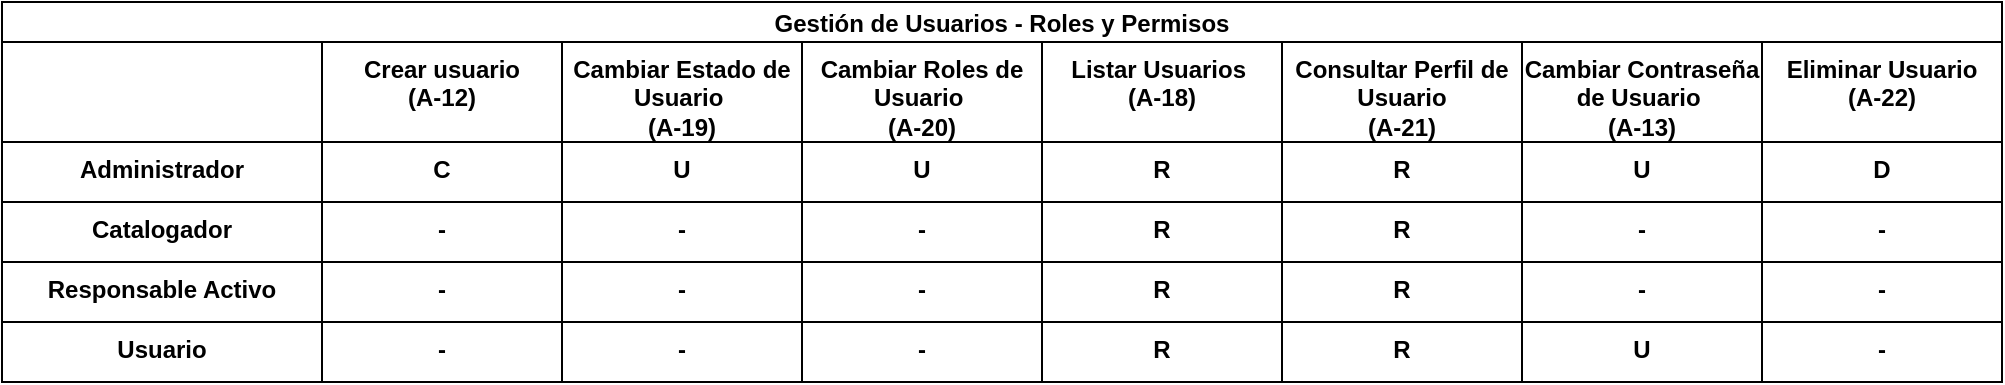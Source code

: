 <mxfile pages="3">
    <diagram id="IK8lRMm0-H9MZ-hsom_0" name="Gestión de Usuarios">
        <mxGraphModel dx="615" dy="423" grid="1" gridSize="10" guides="1" tooltips="1" connect="1" arrows="1" fold="1" page="1" pageScale="1" pageWidth="827" pageHeight="1169" math="0" shadow="0">
            <root>
                <mxCell id="0"/>
                <mxCell id="1" parent="0"/>
                <mxCell id="AspnEUy1_95gMVON6xdV-14" value="Gestión de Usuarios - Roles y Permisos" style="shape=table;childLayout=tableLayout;startSize=20;collapsible=0;recursiveResize=0;expand=0;fontStyle=1;" parent="1" vertex="1">
                    <mxGeometry x="100" y="160" width="1000" height="190" as="geometry"/>
                </mxCell>
                <mxCell id="AspnEUy1_95gMVON6xdV-35" style="shape=tableRow;horizontal=1;startSize=0;swimlaneHead=0;swimlaneBody=0;top=0;left=0;bottom=0;right=0;dropTarget=0;fillColor=none;collapsible=0;recursiveResize=0;expand=0;fontStyle=1;whiteSpace=wrap;" parent="AspnEUy1_95gMVON6xdV-14" vertex="1">
                    <mxGeometry y="20" width="1000" height="50" as="geometry"/>
                </mxCell>
                <mxCell id="AspnEUy1_95gMVON6xdV-36" style="swimlane;swimlaneHead=0;swimlaneBody=0;fontStyle=0;connectable=0;fillColor=none;startSize=0;collapsible=0;recursiveResize=0;expand=0;fontStyle=1;" parent="AspnEUy1_95gMVON6xdV-35" vertex="1">
                    <mxGeometry width="160" height="50" as="geometry">
                        <mxRectangle width="160" height="50" as="alternateBounds"/>
                    </mxGeometry>
                </mxCell>
                <mxCell id="AspnEUy1_95gMVON6xdV-37" value="Crear usuario &#10;(A-12)" style="swimlane;swimlaneHead=0;swimlaneBody=0;fontStyle=0;connectable=0;fillColor=none;startSize=0;collapsible=0;recursiveResize=0;expand=0;fontStyle=1;whiteSpace=wrap;verticalAlign=top;" parent="AspnEUy1_95gMVON6xdV-35" vertex="1">
                    <mxGeometry x="160" width="120" height="50" as="geometry">
                        <mxRectangle width="120" height="50" as="alternateBounds"/>
                    </mxGeometry>
                </mxCell>
                <mxCell id="AspnEUy1_95gMVON6xdV-38" value="Cambiar Estado de Usuario &#10;(A-19)" style="swimlane;swimlaneHead=0;swimlaneBody=0;fontStyle=0;connectable=0;fillColor=none;startSize=0;collapsible=0;recursiveResize=0;expand=0;fontStyle=1;verticalAlign=top;whiteSpace=wrap;" parent="AspnEUy1_95gMVON6xdV-35" vertex="1">
                    <mxGeometry x="280" width="120" height="50" as="geometry">
                        <mxRectangle width="120" height="50" as="alternateBounds"/>
                    </mxGeometry>
                </mxCell>
                <mxCell id="AspnEUy1_95gMVON6xdV-71" style="swimlane;swimlaneHead=0;swimlaneBody=0;fontStyle=0;connectable=0;fillColor=none;startSize=0;collapsible=0;recursiveResize=0;expand=0;fontStyle=1;verticalAlign=top;whiteSpace=wrap;" parent="AspnEUy1_95gMVON6xdV-35" vertex="1">
                    <mxGeometry x="400" width="120" height="50" as="geometry">
                        <mxRectangle width="120" height="50" as="alternateBounds"/>
                    </mxGeometry>
                </mxCell>
                <mxCell id="AspnEUy1_95gMVON6xdV-76" value="Cambiar Roles de Usuario &#10;(A-20)" style="swimlane;swimlaneHead=0;swimlaneBody=0;fontStyle=0;connectable=0;fillColor=none;startSize=0;collapsible=0;recursiveResize=0;expand=0;fontStyle=1;verticalAlign=top;whiteSpace=wrap;" parent="AspnEUy1_95gMVON6xdV-71" vertex="1">
                    <mxGeometry width="120" height="50" as="geometry">
                        <mxRectangle width="120" height="50" as="alternateBounds"/>
                    </mxGeometry>
                </mxCell>
                <mxCell id="AspnEUy1_95gMVON6xdV-40" style="swimlane;swimlaneHead=0;swimlaneBody=0;fontStyle=0;connectable=0;fillColor=none;startSize=0;collapsible=0;recursiveResize=0;expand=0;fontStyle=1;" parent="AspnEUy1_95gMVON6xdV-35" vertex="1">
                    <mxGeometry x="520" width="120" height="50" as="geometry">
                        <mxRectangle width="120" height="50" as="alternateBounds"/>
                    </mxGeometry>
                </mxCell>
                <mxCell id="AspnEUy1_95gMVON6xdV-86" style="swimlane;swimlaneHead=0;swimlaneBody=0;fontStyle=0;connectable=0;fillColor=none;startSize=0;collapsible=0;recursiveResize=0;expand=0;fontStyle=1;" parent="AspnEUy1_95gMVON6xdV-35" vertex="1">
                    <mxGeometry x="640" width="120" height="50" as="geometry">
                        <mxRectangle width="120" height="50" as="alternateBounds"/>
                    </mxGeometry>
                </mxCell>
                <mxCell id="AspnEUy1_95gMVON6xdV-107" style="swimlane;swimlaneHead=0;swimlaneBody=0;fontStyle=0;connectable=0;fillColor=none;startSize=0;collapsible=0;recursiveResize=0;expand=0;fontStyle=1;" parent="AspnEUy1_95gMVON6xdV-35" vertex="1">
                    <mxGeometry x="760" width="120" height="50" as="geometry">
                        <mxRectangle width="120" height="50" as="alternateBounds"/>
                    </mxGeometry>
                </mxCell>
                <mxCell id="AspnEUy1_95gMVON6xdV-118" style="swimlane;swimlaneHead=0;swimlaneBody=0;fontStyle=0;connectable=0;fillColor=none;startSize=0;collapsible=0;recursiveResize=0;expand=0;fontStyle=1;" parent="AspnEUy1_95gMVON6xdV-35" vertex="1">
                    <mxGeometry x="880" width="120" height="50" as="geometry">
                        <mxRectangle width="120" height="50" as="alternateBounds"/>
                    </mxGeometry>
                </mxCell>
                <mxCell id="AspnEUy1_95gMVON6xdV-51" style="shape=tableRow;horizontal=1;startSize=0;swimlaneHead=0;swimlaneBody=0;top=0;left=0;bottom=0;right=0;dropTarget=0;fillColor=none;collapsible=0;recursiveResize=0;expand=0;fontStyle=1;whiteSpace=wrap;" parent="AspnEUy1_95gMVON6xdV-14" vertex="1">
                    <mxGeometry y="70" width="1000" height="30" as="geometry"/>
                </mxCell>
                <mxCell id="AspnEUy1_95gMVON6xdV-52" value="Administrador" style="swimlane;swimlaneHead=0;swimlaneBody=0;fontStyle=0;connectable=0;fillColor=none;startSize=0;collapsible=0;recursiveResize=0;expand=0;fontStyle=1;verticalAlign=top;whiteSpace=wrap;html=1;" parent="AspnEUy1_95gMVON6xdV-51" vertex="1">
                    <mxGeometry width="160" height="30" as="geometry">
                        <mxRectangle width="160" height="30" as="alternateBounds"/>
                    </mxGeometry>
                </mxCell>
                <mxCell id="AspnEUy1_95gMVON6xdV-53" value="C" style="swimlane;swimlaneHead=0;swimlaneBody=0;fontStyle=0;connectable=0;fillColor=none;startSize=0;collapsible=0;recursiveResize=0;expand=0;fontStyle=1;verticalAlign=top;" parent="AspnEUy1_95gMVON6xdV-51" vertex="1">
                    <mxGeometry x="160" width="120" height="30" as="geometry">
                        <mxRectangle width="120" height="30" as="alternateBounds"/>
                    </mxGeometry>
                </mxCell>
                <mxCell id="AspnEUy1_95gMVON6xdV-54" value="U" style="swimlane;swimlaneHead=0;swimlaneBody=0;fontStyle=0;connectable=0;fillColor=none;startSize=0;collapsible=0;recursiveResize=0;expand=0;fontStyle=1;verticalAlign=top;" parent="AspnEUy1_95gMVON6xdV-51" vertex="1">
                    <mxGeometry x="280" width="120" height="30" as="geometry">
                        <mxRectangle width="120" height="30" as="alternateBounds"/>
                    </mxGeometry>
                </mxCell>
                <mxCell id="AspnEUy1_95gMVON6xdV-72" value="U" style="swimlane;swimlaneHead=0;swimlaneBody=0;fontStyle=0;connectable=0;fillColor=none;startSize=0;collapsible=0;recursiveResize=0;expand=0;fontStyle=1;verticalAlign=top;" parent="AspnEUy1_95gMVON6xdV-51" vertex="1">
                    <mxGeometry x="400" width="120" height="30" as="geometry">
                        <mxRectangle width="120" height="30" as="alternateBounds"/>
                    </mxGeometry>
                </mxCell>
                <mxCell id="AspnEUy1_95gMVON6xdV-55" style="swimlane;swimlaneHead=0;swimlaneBody=0;fontStyle=0;connectable=0;fillColor=none;startSize=0;collapsible=0;recursiveResize=0;expand=0;fontStyle=1;" parent="AspnEUy1_95gMVON6xdV-51" vertex="1">
                    <mxGeometry x="520" width="120" height="30" as="geometry">
                        <mxRectangle width="120" height="30" as="alternateBounds"/>
                    </mxGeometry>
                </mxCell>
                <mxCell id="AspnEUy1_95gMVON6xdV-91" value="Listar Usuarios &#10;(A-18)" style="swimlane;swimlaneHead=0;swimlaneBody=0;fontStyle=0;connectable=0;fillColor=none;startSize=0;collapsible=0;recursiveResize=0;expand=0;fontStyle=1;verticalAlign=top;whiteSpace=wrap;" parent="AspnEUy1_95gMVON6xdV-55" vertex="1">
                    <mxGeometry y="-50" width="120" height="50" as="geometry">
                        <mxRectangle width="120" height="50" as="alternateBounds"/>
                    </mxGeometry>
                </mxCell>
                <mxCell id="AspnEUy1_95gMVON6xdV-87" style="swimlane;swimlaneHead=0;swimlaneBody=0;fontStyle=0;connectable=0;fillColor=none;startSize=0;collapsible=0;recursiveResize=0;expand=0;fontStyle=1;" parent="AspnEUy1_95gMVON6xdV-51" vertex="1">
                    <mxGeometry x="640" width="120" height="30" as="geometry">
                        <mxRectangle width="120" height="30" as="alternateBounds"/>
                    </mxGeometry>
                </mxCell>
                <mxCell id="AspnEUy1_95gMVON6xdV-101" style="swimlane;swimlaneHead=0;swimlaneBody=0;fontStyle=0;connectable=0;fillColor=none;startSize=0;collapsible=0;recursiveResize=0;expand=0;fontStyle=1;verticalAlign=top;whiteSpace=wrap;" parent="AspnEUy1_95gMVON6xdV-87" vertex="1">
                    <mxGeometry y="-50" width="120" height="50" as="geometry">
                        <mxRectangle width="120" height="50" as="alternateBounds"/>
                    </mxGeometry>
                </mxCell>
                <mxCell id="AspnEUy1_95gMVON6xdV-102" value="Cambiar Contraseña de Usuario &#10;(A-13)" style="swimlane;swimlaneHead=0;swimlaneBody=0;fontStyle=0;connectable=0;fillColor=none;startSize=0;collapsible=0;recursiveResize=0;expand=0;fontStyle=1;verticalAlign=top;whiteSpace=wrap;" parent="AspnEUy1_95gMVON6xdV-101" vertex="1">
                    <mxGeometry x="120" width="120" height="50" as="geometry">
                        <mxRectangle width="120" height="50" as="alternateBounds"/>
                    </mxGeometry>
                </mxCell>
                <mxCell id="AspnEUy1_95gMVON6xdV-104" value="U" style="swimlane;swimlaneHead=0;swimlaneBody=0;fontStyle=0;connectable=0;fillColor=none;startSize=0;collapsible=0;recursiveResize=0;expand=0;fontStyle=1;verticalAlign=top;" parent="AspnEUy1_95gMVON6xdV-87" vertex="1">
                    <mxGeometry x="120" width="120" height="30" as="geometry">
                        <mxRectangle width="120" height="30" as="alternateBounds"/>
                    </mxGeometry>
                </mxCell>
                <mxCell id="AspnEUy1_95gMVON6xdV-108" style="swimlane;swimlaneHead=0;swimlaneBody=0;fontStyle=0;connectable=0;fillColor=none;startSize=0;collapsible=0;recursiveResize=0;expand=0;fontStyle=1;" parent="AspnEUy1_95gMVON6xdV-51" vertex="1">
                    <mxGeometry x="760" width="120" height="30" as="geometry">
                        <mxRectangle width="120" height="30" as="alternateBounds"/>
                    </mxGeometry>
                </mxCell>
                <mxCell id="AspnEUy1_95gMVON6xdV-119" style="swimlane;swimlaneHead=0;swimlaneBody=0;fontStyle=0;connectable=0;fillColor=none;startSize=0;collapsible=0;recursiveResize=0;expand=0;fontStyle=1;" parent="AspnEUy1_95gMVON6xdV-51" vertex="1">
                    <mxGeometry x="880" width="120" height="30" as="geometry">
                        <mxRectangle width="120" height="30" as="alternateBounds"/>
                    </mxGeometry>
                </mxCell>
                <mxCell id="AspnEUy1_95gMVON6xdV-56" style="shape=tableRow;horizontal=1;startSize=0;swimlaneHead=0;swimlaneBody=0;top=0;left=0;bottom=0;right=0;dropTarget=0;fillColor=none;collapsible=0;recursiveResize=0;expand=0;fontStyle=1;whiteSpace=wrap;" parent="AspnEUy1_95gMVON6xdV-14" vertex="1">
                    <mxGeometry y="100" width="1000" height="30" as="geometry"/>
                </mxCell>
                <mxCell id="AspnEUy1_95gMVON6xdV-57" value="Catalogador" style="swimlane;swimlaneHead=0;swimlaneBody=0;fontStyle=0;connectable=0;fillColor=none;startSize=0;collapsible=0;recursiveResize=0;expand=0;fontStyle=1;verticalAlign=top;whiteSpace=wrap;html=1;" parent="AspnEUy1_95gMVON6xdV-56" vertex="1">
                    <mxGeometry width="160" height="30" as="geometry">
                        <mxRectangle width="160" height="30" as="alternateBounds"/>
                    </mxGeometry>
                </mxCell>
                <mxCell id="AspnEUy1_95gMVON6xdV-58" value="-" style="swimlane;swimlaneHead=0;swimlaneBody=0;fontStyle=0;connectable=0;fillColor=none;startSize=0;collapsible=0;recursiveResize=0;expand=0;fontStyle=1;whiteSpace=wrap;verticalAlign=top;" parent="AspnEUy1_95gMVON6xdV-56" vertex="1">
                    <mxGeometry x="160" width="120" height="30" as="geometry">
                        <mxRectangle width="120" height="30" as="alternateBounds"/>
                    </mxGeometry>
                </mxCell>
                <mxCell id="AspnEUy1_95gMVON6xdV-59" style="swimlane;swimlaneHead=0;swimlaneBody=0;fontStyle=0;connectable=0;fillColor=none;startSize=0;collapsible=0;recursiveResize=0;expand=0;fontStyle=1;" parent="AspnEUy1_95gMVON6xdV-56" vertex="1">
                    <mxGeometry x="280" width="120" height="30" as="geometry">
                        <mxRectangle width="120" height="30" as="alternateBounds"/>
                    </mxGeometry>
                </mxCell>
                <mxCell id="AspnEUy1_95gMVON6xdV-73" style="swimlane;swimlaneHead=0;swimlaneBody=0;fontStyle=0;connectable=0;fillColor=none;startSize=0;collapsible=0;recursiveResize=0;expand=0;fontStyle=1;" parent="AspnEUy1_95gMVON6xdV-56" vertex="1">
                    <mxGeometry x="400" width="120" height="30" as="geometry">
                        <mxRectangle width="120" height="30" as="alternateBounds"/>
                    </mxGeometry>
                </mxCell>
                <mxCell id="AspnEUy1_95gMVON6xdV-60" style="swimlane;swimlaneHead=0;swimlaneBody=0;fontStyle=0;connectable=0;fillColor=none;startSize=0;collapsible=0;recursiveResize=0;expand=0;fontStyle=1;" parent="AspnEUy1_95gMVON6xdV-56" vertex="1">
                    <mxGeometry x="520" width="120" height="30" as="geometry">
                        <mxRectangle width="120" height="30" as="alternateBounds"/>
                    </mxGeometry>
                </mxCell>
                <mxCell id="AspnEUy1_95gMVON6xdV-92" value="R" style="swimlane;swimlaneHead=0;swimlaneBody=0;fontStyle=0;connectable=0;fillColor=none;startSize=0;collapsible=0;recursiveResize=0;expand=0;fontStyle=1;verticalAlign=top;" parent="AspnEUy1_95gMVON6xdV-60" vertex="1">
                    <mxGeometry y="-30" width="120" height="30" as="geometry">
                        <mxRectangle width="120" height="30" as="alternateBounds"/>
                    </mxGeometry>
                </mxCell>
                <mxCell id="AspnEUy1_95gMVON6xdV-99" value="R" style="swimlane;swimlaneHead=0;swimlaneBody=0;fontStyle=0;connectable=0;fillColor=none;startSize=0;collapsible=0;recursiveResize=0;expand=0;fontStyle=1;verticalAlign=top;" parent="AspnEUy1_95gMVON6xdV-60" vertex="1">
                    <mxGeometry width="120" height="30" as="geometry">
                        <mxRectangle width="120" height="30" as="alternateBounds"/>
                    </mxGeometry>
                </mxCell>
                <mxCell id="AspnEUy1_95gMVON6xdV-88" style="swimlane;swimlaneHead=0;swimlaneBody=0;fontStyle=0;connectable=0;fillColor=none;startSize=0;collapsible=0;recursiveResize=0;expand=0;fontStyle=1;" parent="AspnEUy1_95gMVON6xdV-56" vertex="1">
                    <mxGeometry x="640" width="120" height="30" as="geometry">
                        <mxRectangle width="120" height="30" as="alternateBounds"/>
                    </mxGeometry>
                </mxCell>
                <mxCell id="AspnEUy1_95gMVON6xdV-109" style="swimlane;swimlaneHead=0;swimlaneBody=0;fontStyle=0;connectable=0;fillColor=none;startSize=0;collapsible=0;recursiveResize=0;expand=0;fontStyle=1;" parent="AspnEUy1_95gMVON6xdV-56" vertex="1">
                    <mxGeometry x="760" width="120" height="30" as="geometry">
                        <mxRectangle width="120" height="30" as="alternateBounds"/>
                    </mxGeometry>
                </mxCell>
                <mxCell id="AspnEUy1_95gMVON6xdV-120" style="swimlane;swimlaneHead=0;swimlaneBody=0;fontStyle=0;connectable=0;fillColor=none;startSize=0;collapsible=0;recursiveResize=0;expand=0;fontStyle=1;" parent="AspnEUy1_95gMVON6xdV-56" vertex="1">
                    <mxGeometry x="880" width="120" height="30" as="geometry">
                        <mxRectangle width="120" height="30" as="alternateBounds"/>
                    </mxGeometry>
                </mxCell>
                <mxCell id="AspnEUy1_95gMVON6xdV-61" style="shape=tableRow;horizontal=1;startSize=0;swimlaneHead=0;swimlaneBody=0;top=0;left=0;bottom=0;right=0;dropTarget=0;fillColor=none;collapsible=0;recursiveResize=0;expand=0;fontStyle=1;whiteSpace=wrap;" parent="AspnEUy1_95gMVON6xdV-14" vertex="1">
                    <mxGeometry y="130" width="1000" height="30" as="geometry"/>
                </mxCell>
                <mxCell id="AspnEUy1_95gMVON6xdV-62" value="Responsable Activo" style="swimlane;swimlaneHead=0;swimlaneBody=0;fontStyle=0;connectable=0;fillColor=none;startSize=0;collapsible=0;recursiveResize=0;expand=0;fontStyle=1;verticalAlign=top;whiteSpace=wrap;html=1;" parent="AspnEUy1_95gMVON6xdV-61" vertex="1">
                    <mxGeometry width="160" height="30" as="geometry">
                        <mxRectangle width="160" height="30" as="alternateBounds"/>
                    </mxGeometry>
                </mxCell>
                <mxCell id="AspnEUy1_95gMVON6xdV-63" value="-" style="swimlane;swimlaneHead=0;swimlaneBody=0;fontStyle=0;connectable=0;fillColor=none;startSize=0;collapsible=0;recursiveResize=0;expand=0;fontStyle=1;verticalAlign=top;" parent="AspnEUy1_95gMVON6xdV-61" vertex="1">
                    <mxGeometry x="160" width="120" height="30" as="geometry">
                        <mxRectangle width="120" height="30" as="alternateBounds"/>
                    </mxGeometry>
                </mxCell>
                <mxCell id="AspnEUy1_95gMVON6xdV-64" style="swimlane;swimlaneHead=0;swimlaneBody=0;fontStyle=0;connectable=0;fillColor=none;startSize=0;collapsible=0;recursiveResize=0;expand=0;fontStyle=1;" parent="AspnEUy1_95gMVON6xdV-61" vertex="1">
                    <mxGeometry x="280" width="120" height="30" as="geometry">
                        <mxRectangle width="120" height="30" as="alternateBounds"/>
                    </mxGeometry>
                </mxCell>
                <mxCell id="AspnEUy1_95gMVON6xdV-74" style="swimlane;swimlaneHead=0;swimlaneBody=0;fontStyle=0;connectable=0;fillColor=none;startSize=0;collapsible=0;recursiveResize=0;expand=0;fontStyle=1;" parent="AspnEUy1_95gMVON6xdV-61" vertex="1">
                    <mxGeometry x="400" width="120" height="30" as="geometry">
                        <mxRectangle width="120" height="30" as="alternateBounds"/>
                    </mxGeometry>
                </mxCell>
                <mxCell id="AspnEUy1_95gMVON6xdV-65" value="" style="swimlane;swimlaneHead=0;swimlaneBody=0;fontStyle=0;connectable=0;fillColor=none;startSize=0;collapsible=0;recursiveResize=0;expand=0;fontStyle=1;" parent="AspnEUy1_95gMVON6xdV-61" vertex="1">
                    <mxGeometry x="520" width="120" height="30" as="geometry">
                        <mxRectangle width="120" height="30" as="alternateBounds"/>
                    </mxGeometry>
                </mxCell>
                <mxCell id="AspnEUy1_95gMVON6xdV-89" style="swimlane;swimlaneHead=0;swimlaneBody=0;fontStyle=0;connectable=0;fillColor=none;startSize=0;collapsible=0;recursiveResize=0;expand=0;fontStyle=1;" parent="AspnEUy1_95gMVON6xdV-61" vertex="1">
                    <mxGeometry x="640" width="120" height="30" as="geometry">
                        <mxRectangle width="120" height="30" as="alternateBounds"/>
                    </mxGeometry>
                </mxCell>
                <mxCell id="AspnEUy1_95gMVON6xdV-105" value="-" style="swimlane;swimlaneHead=0;swimlaneBody=0;fontStyle=0;connectable=0;fillColor=none;startSize=0;collapsible=0;recursiveResize=0;expand=0;fontStyle=1;whiteSpace=wrap;verticalAlign=top;" parent="AspnEUy1_95gMVON6xdV-89" vertex="1">
                    <mxGeometry x="120" y="-30" width="120" height="30" as="geometry">
                        <mxRectangle width="120" height="30" as="alternateBounds"/>
                    </mxGeometry>
                </mxCell>
                <mxCell id="AspnEUy1_95gMVON6xdV-106" value="-" style="swimlane;swimlaneHead=0;swimlaneBody=0;fontStyle=0;connectable=0;fillColor=none;startSize=0;collapsible=0;recursiveResize=0;expand=0;fontStyle=1;verticalAlign=top;" parent="AspnEUy1_95gMVON6xdV-89" vertex="1">
                    <mxGeometry x="120" width="120" height="30" as="geometry">
                        <mxRectangle width="120" height="30" as="alternateBounds"/>
                    </mxGeometry>
                </mxCell>
                <mxCell id="AspnEUy1_95gMVON6xdV-110" style="swimlane;swimlaneHead=0;swimlaneBody=0;fontStyle=0;connectable=0;fillColor=none;startSize=0;collapsible=0;recursiveResize=0;expand=0;fontStyle=1;" parent="AspnEUy1_95gMVON6xdV-61" vertex="1">
                    <mxGeometry x="760" width="120" height="30" as="geometry">
                        <mxRectangle width="120" height="30" as="alternateBounds"/>
                    </mxGeometry>
                </mxCell>
                <mxCell id="AspnEUy1_95gMVON6xdV-121" style="swimlane;swimlaneHead=0;swimlaneBody=0;fontStyle=0;connectable=0;fillColor=none;startSize=0;collapsible=0;recursiveResize=0;expand=0;fontStyle=1;" parent="AspnEUy1_95gMVON6xdV-61" vertex="1">
                    <mxGeometry x="880" width="120" height="30" as="geometry">
                        <mxRectangle width="120" height="30" as="alternateBounds"/>
                    </mxGeometry>
                </mxCell>
                <mxCell id="AspnEUy1_95gMVON6xdV-66" style="shape=tableRow;horizontal=1;startSize=0;swimlaneHead=0;swimlaneBody=0;top=0;left=0;bottom=0;right=0;dropTarget=0;fillColor=none;collapsible=0;recursiveResize=0;expand=0;fontStyle=1;whiteSpace=wrap;" parent="AspnEUy1_95gMVON6xdV-14" vertex="1">
                    <mxGeometry y="160" width="1000" height="30" as="geometry"/>
                </mxCell>
                <mxCell id="AspnEUy1_95gMVON6xdV-67" value="Usuario" style="swimlane;swimlaneHead=0;swimlaneBody=0;fontStyle=0;connectable=0;fillColor=none;startSize=0;collapsible=0;recursiveResize=0;expand=0;fontStyle=1;verticalAlign=top;whiteSpace=wrap;html=1;" parent="AspnEUy1_95gMVON6xdV-66" vertex="1">
                    <mxGeometry width="160" height="30" as="geometry">
                        <mxRectangle width="160" height="30" as="alternateBounds"/>
                    </mxGeometry>
                </mxCell>
                <mxCell id="AspnEUy1_95gMVON6xdV-68" value="-" style="swimlane;swimlaneHead=0;swimlaneBody=0;fontStyle=0;connectable=0;fillColor=none;startSize=0;collapsible=0;recursiveResize=0;expand=0;fontStyle=1;verticalAlign=top;" parent="AspnEUy1_95gMVON6xdV-66" vertex="1">
                    <mxGeometry x="160" width="120" height="30" as="geometry">
                        <mxRectangle width="120" height="30" as="alternateBounds"/>
                    </mxGeometry>
                </mxCell>
                <mxCell id="AspnEUy1_95gMVON6xdV-69" style="swimlane;swimlaneHead=0;swimlaneBody=0;fontStyle=0;connectable=0;fillColor=none;startSize=0;collapsible=0;recursiveResize=0;expand=0;fontStyle=1;" parent="AspnEUy1_95gMVON6xdV-66" vertex="1">
                    <mxGeometry x="280" width="120" height="30" as="geometry">
                        <mxRectangle width="120" height="30" as="alternateBounds"/>
                    </mxGeometry>
                </mxCell>
                <mxCell id="AspnEUy1_95gMVON6xdV-80" value="-" style="swimlane;swimlaneHead=0;swimlaneBody=0;fontStyle=0;connectable=0;fillColor=none;startSize=0;collapsible=0;recursiveResize=0;expand=0;fontStyle=1;whiteSpace=wrap;verticalAlign=top;" parent="AspnEUy1_95gMVON6xdV-69" vertex="1">
                    <mxGeometry y="-60" width="120" height="30" as="geometry">
                        <mxRectangle width="120" height="30" as="alternateBounds"/>
                    </mxGeometry>
                </mxCell>
                <mxCell id="AspnEUy1_95gMVON6xdV-81" value="-" style="swimlane;swimlaneHead=0;swimlaneBody=0;fontStyle=0;connectable=0;fillColor=none;startSize=0;collapsible=0;recursiveResize=0;expand=0;fontStyle=1;verticalAlign=top;" parent="AspnEUy1_95gMVON6xdV-69" vertex="1">
                    <mxGeometry y="-30" width="120" height="30" as="geometry">
                        <mxRectangle width="120" height="30" as="alternateBounds"/>
                    </mxGeometry>
                </mxCell>
                <mxCell id="AspnEUy1_95gMVON6xdV-82" value="-" style="swimlane;swimlaneHead=0;swimlaneBody=0;fontStyle=0;connectable=0;fillColor=none;startSize=0;collapsible=0;recursiveResize=0;expand=0;fontStyle=1;verticalAlign=top;" parent="AspnEUy1_95gMVON6xdV-69" vertex="1">
                    <mxGeometry width="120" height="30" as="geometry">
                        <mxRectangle width="120" height="30" as="alternateBounds"/>
                    </mxGeometry>
                </mxCell>
                <mxCell id="AspnEUy1_95gMVON6xdV-75" style="swimlane;swimlaneHead=0;swimlaneBody=0;fontStyle=0;connectable=0;fillColor=none;startSize=0;collapsible=0;recursiveResize=0;expand=0;fontStyle=1;" parent="AspnEUy1_95gMVON6xdV-66" vertex="1">
                    <mxGeometry x="400" width="120" height="30" as="geometry">
                        <mxRectangle width="120" height="30" as="alternateBounds"/>
                    </mxGeometry>
                </mxCell>
                <mxCell id="AspnEUy1_95gMVON6xdV-83" value="-" style="swimlane;swimlaneHead=0;swimlaneBody=0;fontStyle=0;connectable=0;fillColor=none;startSize=0;collapsible=0;recursiveResize=0;expand=0;fontStyle=1;whiteSpace=wrap;verticalAlign=top;" parent="AspnEUy1_95gMVON6xdV-75" vertex="1">
                    <mxGeometry y="-60" width="120" height="30" as="geometry">
                        <mxRectangle width="120" height="30" as="alternateBounds"/>
                    </mxGeometry>
                </mxCell>
                <mxCell id="AspnEUy1_95gMVON6xdV-84" value="-" style="swimlane;swimlaneHead=0;swimlaneBody=0;fontStyle=0;connectable=0;fillColor=none;startSize=0;collapsible=0;recursiveResize=0;expand=0;fontStyle=1;verticalAlign=top;" parent="AspnEUy1_95gMVON6xdV-75" vertex="1">
                    <mxGeometry y="-30" width="120" height="30" as="geometry">
                        <mxRectangle width="120" height="30" as="alternateBounds"/>
                    </mxGeometry>
                </mxCell>
                <mxCell id="AspnEUy1_95gMVON6xdV-85" value="-" style="swimlane;swimlaneHead=0;swimlaneBody=0;fontStyle=0;connectable=0;fillColor=none;startSize=0;collapsible=0;recursiveResize=0;expand=0;fontStyle=1;verticalAlign=top;" parent="AspnEUy1_95gMVON6xdV-75" vertex="1">
                    <mxGeometry width="120" height="30" as="geometry">
                        <mxRectangle width="120" height="30" as="alternateBounds"/>
                    </mxGeometry>
                </mxCell>
                <mxCell id="AspnEUy1_95gMVON6xdV-70" style="swimlane;swimlaneHead=0;swimlaneBody=0;fontStyle=0;connectable=0;fillColor=none;startSize=0;collapsible=0;recursiveResize=0;expand=0;fontStyle=1;" parent="AspnEUy1_95gMVON6xdV-66" vertex="1">
                    <mxGeometry x="520" width="120" height="30" as="geometry">
                        <mxRectangle width="120" height="30" as="alternateBounds"/>
                    </mxGeometry>
                </mxCell>
                <mxCell id="AspnEUy1_95gMVON6xdV-93" value="R" style="swimlane;swimlaneHead=0;swimlaneBody=0;fontStyle=0;connectable=0;fillColor=none;startSize=0;collapsible=0;recursiveResize=0;expand=0;fontStyle=1;verticalAlign=top;" parent="AspnEUy1_95gMVON6xdV-70" vertex="1">
                    <mxGeometry width="120" height="30" as="geometry">
                        <mxRectangle width="120" height="30" as="alternateBounds"/>
                    </mxGeometry>
                </mxCell>
                <mxCell id="AspnEUy1_95gMVON6xdV-94" style="swimlane;swimlaneHead=0;swimlaneBody=0;fontStyle=0;connectable=0;fillColor=none;startSize=0;collapsible=0;recursiveResize=0;expand=0;fontStyle=1;" parent="AspnEUy1_95gMVON6xdV-93" vertex="1">
                    <mxGeometry y="-30" width="120" height="30" as="geometry">
                        <mxRectangle width="120" height="30" as="alternateBounds"/>
                    </mxGeometry>
                </mxCell>
                <mxCell id="AspnEUy1_95gMVON6xdV-100" value="R" style="swimlane;swimlaneHead=0;swimlaneBody=0;fontStyle=0;connectable=0;fillColor=none;startSize=0;collapsible=0;recursiveResize=0;expand=0;fontStyle=1;verticalAlign=top;" parent="AspnEUy1_95gMVON6xdV-94" vertex="1">
                    <mxGeometry width="120" height="30" as="geometry">
                        <mxRectangle width="120" height="30" as="alternateBounds"/>
                    </mxGeometry>
                </mxCell>
                <mxCell id="AspnEUy1_95gMVON6xdV-90" style="swimlane;swimlaneHead=0;swimlaneBody=0;fontStyle=0;connectable=0;fillColor=none;startSize=0;collapsible=0;recursiveResize=0;expand=0;fontStyle=1;" parent="AspnEUy1_95gMVON6xdV-66" vertex="1">
                    <mxGeometry x="640" width="120" height="30" as="geometry">
                        <mxRectangle width="120" height="30" as="alternateBounds"/>
                    </mxGeometry>
                </mxCell>
                <mxCell id="AspnEUy1_95gMVON6xdV-103" value="U" style="swimlane;swimlaneHead=0;swimlaneBody=0;fontStyle=0;connectable=0;fillColor=none;startSize=0;collapsible=0;recursiveResize=0;expand=0;fontStyle=1;verticalAlign=top;" parent="AspnEUy1_95gMVON6xdV-90" vertex="1">
                    <mxGeometry x="120" width="120" height="30" as="geometry">
                        <mxRectangle width="120" height="30" as="alternateBounds"/>
                    </mxGeometry>
                </mxCell>
                <mxCell id="AspnEUy1_95gMVON6xdV-111" style="swimlane;swimlaneHead=0;swimlaneBody=0;fontStyle=0;connectable=0;fillColor=none;startSize=0;collapsible=0;recursiveResize=0;expand=0;fontStyle=1;" parent="AspnEUy1_95gMVON6xdV-66" vertex="1">
                    <mxGeometry x="760" width="120" height="30" as="geometry">
                        <mxRectangle width="120" height="30" as="alternateBounds"/>
                    </mxGeometry>
                </mxCell>
                <mxCell id="AspnEUy1_95gMVON6xdV-122" style="swimlane;swimlaneHead=0;swimlaneBody=0;fontStyle=0;connectable=0;fillColor=none;startSize=0;collapsible=0;recursiveResize=0;expand=0;fontStyle=1;" parent="AspnEUy1_95gMVON6xdV-66" vertex="1">
                    <mxGeometry x="880" width="120" height="30" as="geometry">
                        <mxRectangle width="120" height="30" as="alternateBounds"/>
                    </mxGeometry>
                </mxCell>
                <mxCell id="AspnEUy1_95gMVON6xdV-123" value="Eliminar Usuario &#10;(A-22)" style="swimlane;swimlaneHead=0;swimlaneBody=0;fontStyle=0;connectable=0;fillColor=none;startSize=0;collapsible=0;recursiveResize=0;expand=0;fontStyle=1;whiteSpace=wrap;verticalAlign=top;" parent="AspnEUy1_95gMVON6xdV-122" vertex="1">
                    <mxGeometry y="-140" width="120" height="50" as="geometry">
                        <mxRectangle width="120" height="50" as="alternateBounds"/>
                    </mxGeometry>
                </mxCell>
                <mxCell id="AspnEUy1_95gMVON6xdV-124" value="D" style="swimlane;swimlaneHead=0;swimlaneBody=0;fontStyle=0;connectable=0;fillColor=none;startSize=0;collapsible=0;recursiveResize=0;expand=0;fontStyle=1;verticalAlign=top;" parent="AspnEUy1_95gMVON6xdV-122" vertex="1">
                    <mxGeometry y="-90" width="120" height="30" as="geometry">
                        <mxRectangle width="120" height="30" as="alternateBounds"/>
                    </mxGeometry>
                </mxCell>
                <mxCell id="AspnEUy1_95gMVON6xdV-125" value="-" style="swimlane;swimlaneHead=0;swimlaneBody=0;fontStyle=0;connectable=0;fillColor=none;startSize=0;collapsible=0;recursiveResize=0;expand=0;fontStyle=1;whiteSpace=wrap;verticalAlign=top;" parent="AspnEUy1_95gMVON6xdV-122" vertex="1">
                    <mxGeometry y="-60" width="120" height="30" as="geometry">
                        <mxRectangle width="120" height="30" as="alternateBounds"/>
                    </mxGeometry>
                </mxCell>
                <mxCell id="AspnEUy1_95gMVON6xdV-126" value="-" style="swimlane;swimlaneHead=0;swimlaneBody=0;fontStyle=0;connectable=0;fillColor=none;startSize=0;collapsible=0;recursiveResize=0;expand=0;fontStyle=1;verticalAlign=top;" parent="AspnEUy1_95gMVON6xdV-122" vertex="1">
                    <mxGeometry y="-30" width="120" height="30" as="geometry">
                        <mxRectangle width="120" height="30" as="alternateBounds"/>
                    </mxGeometry>
                </mxCell>
                <mxCell id="AspnEUy1_95gMVON6xdV-127" value="-" style="swimlane;swimlaneHead=0;swimlaneBody=0;fontStyle=0;connectable=0;fillColor=none;startSize=0;collapsible=0;recursiveResize=0;expand=0;fontStyle=1;verticalAlign=top;" parent="AspnEUy1_95gMVON6xdV-122" vertex="1">
                    <mxGeometry width="120" height="30" as="geometry">
                        <mxRectangle width="120" height="30" as="alternateBounds"/>
                    </mxGeometry>
                </mxCell>
                <mxCell id="AspnEUy1_95gMVON6xdV-112" value="Consultar Perfil de Usuario&#10;(A-21)" style="swimlane;swimlaneHead=0;swimlaneBody=0;fontStyle=0;connectable=0;fillColor=none;startSize=0;collapsible=0;recursiveResize=0;expand=0;fontStyle=1;verticalAlign=top;whiteSpace=wrap;" parent="1" vertex="1">
                    <mxGeometry x="740" y="180" width="120" height="50" as="geometry">
                        <mxRectangle width="120" height="50" as="alternateBounds"/>
                    </mxGeometry>
                </mxCell>
                <mxCell id="AspnEUy1_95gMVON6xdV-113" value="R" style="swimlane;swimlaneHead=0;swimlaneBody=0;fontStyle=0;connectable=0;fillColor=none;startSize=0;collapsible=0;recursiveResize=0;expand=0;fontStyle=1;verticalAlign=top;" parent="1" vertex="1">
                    <mxGeometry x="740" y="230" width="120" height="30" as="geometry">
                        <mxRectangle width="120" height="30" as="alternateBounds"/>
                    </mxGeometry>
                </mxCell>
                <mxCell id="AspnEUy1_95gMVON6xdV-114" value="R" style="swimlane;swimlaneHead=0;swimlaneBody=0;fontStyle=0;connectable=0;fillColor=none;startSize=0;collapsible=0;recursiveResize=0;expand=0;fontStyle=1;verticalAlign=top;" parent="1" vertex="1">
                    <mxGeometry x="740" y="260" width="120" height="30" as="geometry">
                        <mxRectangle width="120" height="30" as="alternateBounds"/>
                    </mxGeometry>
                </mxCell>
                <mxCell id="AspnEUy1_95gMVON6xdV-115" value="R" style="swimlane;swimlaneHead=0;swimlaneBody=0;fontStyle=0;connectable=0;fillColor=none;startSize=0;collapsible=0;recursiveResize=0;expand=0;fontStyle=1;verticalAlign=top;" parent="1" vertex="1">
                    <mxGeometry x="740" y="320" width="120" height="30" as="geometry">
                        <mxRectangle width="120" height="30" as="alternateBounds"/>
                    </mxGeometry>
                </mxCell>
                <mxCell id="AspnEUy1_95gMVON6xdV-116" style="swimlane;swimlaneHead=0;swimlaneBody=0;fontStyle=0;connectable=0;fillColor=none;startSize=0;collapsible=0;recursiveResize=0;expand=0;fontStyle=1;" parent="AspnEUy1_95gMVON6xdV-115" vertex="1">
                    <mxGeometry y="-30" width="120" height="30" as="geometry">
                        <mxRectangle width="120" height="30" as="alternateBounds"/>
                    </mxGeometry>
                </mxCell>
                <mxCell id="AspnEUy1_95gMVON6xdV-117" value="R" style="swimlane;swimlaneHead=0;swimlaneBody=0;fontStyle=0;connectable=0;fillColor=none;startSize=0;collapsible=0;recursiveResize=0;expand=0;fontStyle=1;verticalAlign=top;" parent="AspnEUy1_95gMVON6xdV-116" vertex="1">
                    <mxGeometry width="120" height="30" as="geometry">
                        <mxRectangle width="120" height="30" as="alternateBounds"/>
                    </mxGeometry>
                </mxCell>
            </root>
        </mxGraphModel>
    </diagram>
    <diagram name="Gestión de Vehículos Livianos" id="cvg4tSJPN7u4Dj_ZQbOU">
        <mxGraphModel dx="615" dy="423" grid="1" gridSize="10" guides="1" tooltips="1" connect="1" arrows="1" fold="1" page="1" pageScale="1" pageWidth="827" pageHeight="1169" math="0" shadow="0">
            <root>
                <mxCell id="l1LxtKsdK0JIj1DMNxuW-0"/>
                <mxCell id="l1LxtKsdK0JIj1DMNxuW-1" parent="l1LxtKsdK0JIj1DMNxuW-0"/>
                <mxCell id="l1LxtKsdK0JIj1DMNxuW-2" value="Gestión de Vehículos Livianos - Roles y Permisos" style="shape=table;childLayout=tableLayout;startSize=20;collapsible=0;recursiveResize=0;expand=0;fontStyle=1;" parent="l1LxtKsdK0JIj1DMNxuW-1" vertex="1">
                    <mxGeometry x="100" y="160" width="1000" height="190" as="geometry"/>
                </mxCell>
                <mxCell id="l1LxtKsdK0JIj1DMNxuW-3" style="shape=tableRow;horizontal=1;startSize=0;swimlaneHead=0;swimlaneBody=0;top=0;left=0;bottom=0;right=0;dropTarget=0;fillColor=none;collapsible=0;recursiveResize=0;expand=0;fontStyle=1;whiteSpace=wrap;" parent="l1LxtKsdK0JIj1DMNxuW-2" vertex="1">
                    <mxGeometry y="20" width="1000" height="50" as="geometry"/>
                </mxCell>
                <mxCell id="l1LxtKsdK0JIj1DMNxuW-4" style="swimlane;swimlaneHead=0;swimlaneBody=0;fontStyle=0;connectable=0;fillColor=none;startSize=0;collapsible=0;recursiveResize=0;expand=0;fontStyle=1;" parent="l1LxtKsdK0JIj1DMNxuW-3" vertex="1">
                    <mxGeometry width="160" height="50" as="geometry">
                        <mxRectangle width="160" height="50" as="alternateBounds"/>
                    </mxGeometry>
                </mxCell>
                <mxCell id="l1LxtKsdK0JIj1DMNxuW-5" value="Crear Vehículo Liviano&#10;(A-14)" style="swimlane;swimlaneHead=0;swimlaneBody=0;fontStyle=0;connectable=0;fillColor=none;startSize=0;collapsible=0;recursiveResize=0;expand=0;fontStyle=1;whiteSpace=wrap;verticalAlign=top;" parent="l1LxtKsdK0JIj1DMNxuW-3" vertex="1">
                    <mxGeometry x="160" width="120" height="50" as="geometry">
                        <mxRectangle width="120" height="50" as="alternateBounds"/>
                    </mxGeometry>
                </mxCell>
                <mxCell id="l1LxtKsdK0JIj1DMNxuW-6" value="Asignar Vehículo a Conductor &#10;(A-17)" style="swimlane;swimlaneHead=0;swimlaneBody=0;fontStyle=0;connectable=0;fillColor=none;startSize=0;collapsible=0;recursiveResize=0;expand=0;fontStyle=1;verticalAlign=top;whiteSpace=wrap;" parent="l1LxtKsdK0JIj1DMNxuW-3" vertex="1">
                    <mxGeometry x="280" width="120" height="50" as="geometry">
                        <mxRectangle width="120" height="50" as="alternateBounds"/>
                    </mxGeometry>
                </mxCell>
                <mxCell id="l1LxtKsdK0JIj1DMNxuW-7" style="swimlane;swimlaneHead=0;swimlaneBody=0;fontStyle=0;connectable=0;fillColor=none;startSize=0;collapsible=0;recursiveResize=0;expand=0;fontStyle=1;verticalAlign=top;whiteSpace=wrap;" parent="l1LxtKsdK0JIj1DMNxuW-3" vertex="1">
                    <mxGeometry x="400" width="120" height="50" as="geometry">
                        <mxRectangle width="120" height="50" as="alternateBounds"/>
                    </mxGeometry>
                </mxCell>
                <mxCell id="Y7-jipNDi0w9YT3WfQBf-5" value="Desasignar Vehículo de Conductor &#10;(A-23)" style="swimlane;swimlaneHead=0;swimlaneBody=0;fontStyle=0;connectable=0;fillColor=none;startSize=0;collapsible=0;recursiveResize=0;expand=0;fontStyle=1;verticalAlign=top;whiteSpace=wrap;" parent="l1LxtKsdK0JIj1DMNxuW-7" vertex="1">
                    <mxGeometry width="120" height="50" as="geometry">
                        <mxRectangle width="120" height="50" as="alternateBounds"/>
                    </mxGeometry>
                </mxCell>
                <mxCell id="l1LxtKsdK0JIj1DMNxuW-9" style="swimlane;swimlaneHead=0;swimlaneBody=0;fontStyle=0;connectable=0;fillColor=none;startSize=0;collapsible=0;recursiveResize=0;expand=0;fontStyle=1;" parent="l1LxtKsdK0JIj1DMNxuW-3" vertex="1">
                    <mxGeometry x="520" width="120" height="50" as="geometry">
                        <mxRectangle width="120" height="50" as="alternateBounds"/>
                    </mxGeometry>
                </mxCell>
                <mxCell id="l1LxtKsdK0JIj1DMNxuW-10" style="swimlane;swimlaneHead=0;swimlaneBody=0;fontStyle=0;connectable=0;fillColor=none;startSize=0;collapsible=0;recursiveResize=0;expand=0;fontStyle=1;" parent="l1LxtKsdK0JIj1DMNxuW-3" vertex="1">
                    <mxGeometry x="640" width="120" height="50" as="geometry">
                        <mxRectangle width="120" height="50" as="alternateBounds"/>
                    </mxGeometry>
                </mxCell>
                <mxCell id="l1LxtKsdK0JIj1DMNxuW-11" style="swimlane;swimlaneHead=0;swimlaneBody=0;fontStyle=0;connectable=0;fillColor=none;startSize=0;collapsible=0;recursiveResize=0;expand=0;fontStyle=1;" parent="l1LxtKsdK0JIj1DMNxuW-3" vertex="1">
                    <mxGeometry x="760" width="130" height="50" as="geometry">
                        <mxRectangle width="120" height="50" as="alternateBounds"/>
                    </mxGeometry>
                </mxCell>
                <mxCell id="l1LxtKsdK0JIj1DMNxuW-12" style="swimlane;swimlaneHead=0;swimlaneBody=0;fontStyle=0;connectable=0;fillColor=none;startSize=0;collapsible=0;recursiveResize=0;expand=0;fontStyle=1;" parent="l1LxtKsdK0JIj1DMNxuW-3" vertex="1">
                    <mxGeometry x="890" width="110" height="50" as="geometry">
                        <mxRectangle width="120" height="50" as="alternateBounds"/>
                    </mxGeometry>
                </mxCell>
                <mxCell id="l1LxtKsdK0JIj1DMNxuW-13" style="shape=tableRow;horizontal=1;startSize=0;swimlaneHead=0;swimlaneBody=0;top=0;left=0;bottom=0;right=0;dropTarget=0;fillColor=none;collapsible=0;recursiveResize=0;expand=0;fontStyle=1;whiteSpace=wrap;" parent="l1LxtKsdK0JIj1DMNxuW-2" vertex="1">
                    <mxGeometry y="70" width="1000" height="30" as="geometry"/>
                </mxCell>
                <mxCell id="l1LxtKsdK0JIj1DMNxuW-14" value="Administrador" style="swimlane;swimlaneHead=0;swimlaneBody=0;fontStyle=0;connectable=0;fillColor=none;startSize=0;collapsible=0;recursiveResize=0;expand=0;fontStyle=1;verticalAlign=top;whiteSpace=wrap;html=1;" parent="l1LxtKsdK0JIj1DMNxuW-13" vertex="1">
                    <mxGeometry width="160" height="30" as="geometry">
                        <mxRectangle width="160" height="30" as="alternateBounds"/>
                    </mxGeometry>
                </mxCell>
                <mxCell id="l1LxtKsdK0JIj1DMNxuW-15" value="" style="swimlane;swimlaneHead=0;swimlaneBody=0;fontStyle=0;connectable=0;fillColor=none;startSize=0;collapsible=0;recursiveResize=0;expand=0;fontStyle=1;verticalAlign=top;" parent="l1LxtKsdK0JIj1DMNxuW-13" vertex="1">
                    <mxGeometry x="160" width="120" height="30" as="geometry">
                        <mxRectangle width="120" height="30" as="alternateBounds"/>
                    </mxGeometry>
                </mxCell>
                <mxCell id="l1LxtKsdK0JIj1DMNxuW-16" value="" style="swimlane;swimlaneHead=0;swimlaneBody=0;fontStyle=0;connectable=0;fillColor=none;startSize=0;collapsible=0;recursiveResize=0;expand=0;fontStyle=1;verticalAlign=top;" parent="l1LxtKsdK0JIj1DMNxuW-13" vertex="1">
                    <mxGeometry x="280" width="120" height="30" as="geometry">
                        <mxRectangle width="120" height="30" as="alternateBounds"/>
                    </mxGeometry>
                </mxCell>
                <mxCell id="Y7-jipNDi0w9YT3WfQBf-0" value="U" style="swimlane;swimlaneHead=0;swimlaneBody=0;fontStyle=0;connectable=0;fillColor=none;startSize=0;collapsible=0;recursiveResize=0;expand=0;fontStyle=1;verticalAlign=top;" parent="l1LxtKsdK0JIj1DMNxuW-16" vertex="1">
                    <mxGeometry width="120" height="30" as="geometry">
                        <mxRectangle width="120" height="30" as="alternateBounds"/>
                    </mxGeometry>
                </mxCell>
                <mxCell id="l1LxtKsdK0JIj1DMNxuW-17" value="U" style="swimlane;swimlaneHead=0;swimlaneBody=0;fontStyle=0;connectable=0;fillColor=none;startSize=0;collapsible=0;recursiveResize=0;expand=0;fontStyle=1;verticalAlign=top;" parent="l1LxtKsdK0JIj1DMNxuW-13" vertex="1">
                    <mxGeometry x="400" width="120" height="30" as="geometry">
                        <mxRectangle width="120" height="30" as="alternateBounds"/>
                    </mxGeometry>
                </mxCell>
                <mxCell id="l1LxtKsdK0JIj1DMNxuW-18" style="swimlane;swimlaneHead=0;swimlaneBody=0;fontStyle=0;connectable=0;fillColor=none;startSize=0;collapsible=0;recursiveResize=0;expand=0;fontStyle=1;" parent="l1LxtKsdK0JIj1DMNxuW-13" vertex="1">
                    <mxGeometry x="520" width="120" height="30" as="geometry">
                        <mxRectangle width="120" height="30" as="alternateBounds"/>
                    </mxGeometry>
                </mxCell>
                <mxCell id="l1LxtKsdK0JIj1DMNxuW-19" value="Listar Vehículos Livianos &#10;(A-25)" style="swimlane;swimlaneHead=0;swimlaneBody=0;fontStyle=0;connectable=0;fillColor=none;startSize=0;collapsible=0;recursiveResize=0;expand=0;fontStyle=1;verticalAlign=top;whiteSpace=wrap;" parent="l1LxtKsdK0JIj1DMNxuW-18" vertex="1">
                    <mxGeometry y="-50" width="120" height="50" as="geometry">
                        <mxRectangle width="120" height="50" as="alternateBounds"/>
                    </mxGeometry>
                </mxCell>
                <mxCell id="l1LxtKsdK0JIj1DMNxuW-20" style="swimlane;swimlaneHead=0;swimlaneBody=0;fontStyle=0;connectable=0;fillColor=none;startSize=0;collapsible=0;recursiveResize=0;expand=0;fontStyle=1;" parent="l1LxtKsdK0JIj1DMNxuW-13" vertex="1">
                    <mxGeometry x="640" width="120" height="30" as="geometry">
                        <mxRectangle width="120" height="30" as="alternateBounds"/>
                    </mxGeometry>
                </mxCell>
                <mxCell id="l1LxtKsdK0JIj1DMNxuW-21" style="swimlane;swimlaneHead=0;swimlaneBody=0;fontStyle=0;connectable=0;fillColor=none;startSize=0;collapsible=0;recursiveResize=0;expand=0;fontStyle=1;verticalAlign=top;whiteSpace=wrap;" parent="l1LxtKsdK0JIj1DMNxuW-20" vertex="1">
                    <mxGeometry y="-50" width="120" height="50" as="geometry">
                        <mxRectangle width="120" height="50" as="alternateBounds"/>
                    </mxGeometry>
                </mxCell>
                <mxCell id="l1LxtKsdK0JIj1DMNxuW-22" value="Cambiar Información de Vehículo&#10;(A-27)" style="swimlane;swimlaneHead=0;swimlaneBody=0;fontStyle=0;connectable=0;fillColor=none;startSize=0;collapsible=0;recursiveResize=0;expand=0;fontStyle=1;verticalAlign=top;whiteSpace=wrap;strokeColor=none;" parent="l1LxtKsdK0JIj1DMNxuW-21" vertex="1">
                    <mxGeometry x="120" width="130" height="50" as="geometry">
                        <mxRectangle width="120" height="50" as="alternateBounds"/>
                    </mxGeometry>
                </mxCell>
                <mxCell id="l1LxtKsdK0JIj1DMNxuW-24" style="swimlane;swimlaneHead=0;swimlaneBody=0;fontStyle=0;connectable=0;fillColor=none;startSize=0;collapsible=0;recursiveResize=0;expand=0;fontStyle=1;" parent="l1LxtKsdK0JIj1DMNxuW-13" vertex="1">
                    <mxGeometry x="760" width="130" height="30" as="geometry">
                        <mxRectangle width="120" height="30" as="alternateBounds"/>
                    </mxGeometry>
                </mxCell>
                <mxCell id="_DaWYJJepiIQ4IflDWKH-1" value="-" style="swimlane;swimlaneHead=0;swimlaneBody=0;fontStyle=0;connectable=0;fillColor=none;startSize=0;collapsible=0;recursiveResize=0;expand=0;fontStyle=1;whiteSpace=wrap;verticalAlign=top;strokeColor=none;" parent="l1LxtKsdK0JIj1DMNxuW-24" vertex="1">
                    <mxGeometry width="120" height="30" as="geometry">
                        <mxRectangle width="120" height="30" as="alternateBounds"/>
                    </mxGeometry>
                </mxCell>
                <mxCell id="l1LxtKsdK0JIj1DMNxuW-25" style="swimlane;swimlaneHead=0;swimlaneBody=0;fontStyle=0;connectable=0;fillColor=none;startSize=0;collapsible=0;recursiveResize=0;expand=0;fontStyle=1;" parent="l1LxtKsdK0JIj1DMNxuW-13" vertex="1">
                    <mxGeometry x="890" width="110" height="30" as="geometry">
                        <mxRectangle width="120" height="30" as="alternateBounds"/>
                    </mxGeometry>
                </mxCell>
                <mxCell id="l1LxtKsdK0JIj1DMNxuW-69" value="-" style="swimlane;swimlaneHead=0;swimlaneBody=0;fontStyle=0;connectable=0;fillColor=none;startSize=0;collapsible=0;recursiveResize=0;expand=0;fontStyle=1;whiteSpace=wrap;verticalAlign=top;strokeColor=none;" parent="l1LxtKsdK0JIj1DMNxuW-25" vertex="1">
                    <mxGeometry width="110" height="30" as="geometry">
                        <mxRectangle width="120" height="30" as="alternateBounds"/>
                    </mxGeometry>
                </mxCell>
                <mxCell id="l1LxtKsdK0JIj1DMNxuW-26" style="shape=tableRow;horizontal=1;startSize=0;swimlaneHead=0;swimlaneBody=0;top=0;left=0;bottom=0;right=0;dropTarget=0;fillColor=none;collapsible=0;recursiveResize=0;expand=0;fontStyle=1;whiteSpace=wrap;" parent="l1LxtKsdK0JIj1DMNxuW-2" vertex="1">
                    <mxGeometry y="100" width="1000" height="30" as="geometry"/>
                </mxCell>
                <mxCell id="l1LxtKsdK0JIj1DMNxuW-27" value="Catalogador" style="swimlane;swimlaneHead=0;swimlaneBody=0;fontStyle=0;connectable=0;fillColor=none;startSize=0;collapsible=0;recursiveResize=0;expand=0;fontStyle=1;verticalAlign=top;whiteSpace=wrap;html=1;" parent="l1LxtKsdK0JIj1DMNxuW-26" vertex="1">
                    <mxGeometry width="160" height="30" as="geometry">
                        <mxRectangle width="160" height="30" as="alternateBounds"/>
                    </mxGeometry>
                </mxCell>
                <mxCell id="l1LxtKsdK0JIj1DMNxuW-28" value="" style="swimlane;swimlaneHead=0;swimlaneBody=0;fontStyle=0;connectable=0;fillColor=none;startSize=0;collapsible=0;recursiveResize=0;expand=0;fontStyle=1;whiteSpace=wrap;verticalAlign=top;" parent="l1LxtKsdK0JIj1DMNxuW-26" vertex="1">
                    <mxGeometry x="160" width="120" height="30" as="geometry">
                        <mxRectangle width="120" height="30" as="alternateBounds"/>
                    </mxGeometry>
                </mxCell>
                <mxCell id="l1LxtKsdK0JIj1DMNxuW-29" value="" style="swimlane;swimlaneHead=0;swimlaneBody=0;fontStyle=0;connectable=0;fillColor=none;startSize=0;collapsible=0;recursiveResize=0;expand=0;fontStyle=1;" parent="l1LxtKsdK0JIj1DMNxuW-26" vertex="1">
                    <mxGeometry x="280" width="120" height="30" as="geometry">
                        <mxRectangle width="120" height="30" as="alternateBounds"/>
                    </mxGeometry>
                </mxCell>
                <mxCell id="XOPEH7yibXKQLxwf7r3V-2" value="-" style="swimlane;swimlaneHead=0;swimlaneBody=0;fontStyle=0;connectable=0;fillColor=none;startSize=0;collapsible=0;recursiveResize=0;expand=0;fontStyle=1;verticalAlign=top;" parent="l1LxtKsdK0JIj1DMNxuW-29" vertex="1">
                    <mxGeometry width="120" height="30" as="geometry">
                        <mxRectangle width="120" height="30" as="alternateBounds"/>
                    </mxGeometry>
                </mxCell>
                <mxCell id="l1LxtKsdK0JIj1DMNxuW-30" style="swimlane;swimlaneHead=0;swimlaneBody=0;fontStyle=0;connectable=0;fillColor=none;startSize=0;collapsible=0;recursiveResize=0;expand=0;fontStyle=1;" parent="l1LxtKsdK0JIj1DMNxuW-26" vertex="1">
                    <mxGeometry x="400" width="120" height="30" as="geometry">
                        <mxRectangle width="120" height="30" as="alternateBounds"/>
                    </mxGeometry>
                </mxCell>
                <mxCell id="l1LxtKsdK0JIj1DMNxuW-31" style="swimlane;swimlaneHead=0;swimlaneBody=0;fontStyle=0;connectable=0;fillColor=none;startSize=0;collapsible=0;recursiveResize=0;expand=0;fontStyle=1;" parent="l1LxtKsdK0JIj1DMNxuW-26" vertex="1">
                    <mxGeometry x="520" width="120" height="30" as="geometry">
                        <mxRectangle width="120" height="30" as="alternateBounds"/>
                    </mxGeometry>
                </mxCell>
                <mxCell id="l1LxtKsdK0JIj1DMNxuW-32" value="R" style="swimlane;swimlaneHead=0;swimlaneBody=0;fontStyle=0;connectable=0;fillColor=none;startSize=0;collapsible=0;recursiveResize=0;expand=0;fontStyle=1;verticalAlign=top;" parent="l1LxtKsdK0JIj1DMNxuW-31" vertex="1">
                    <mxGeometry y="-30" width="120" height="30" as="geometry">
                        <mxRectangle width="120" height="30" as="alternateBounds"/>
                    </mxGeometry>
                </mxCell>
                <mxCell id="l1LxtKsdK0JIj1DMNxuW-33" value="R" style="swimlane;swimlaneHead=0;swimlaneBody=0;fontStyle=0;connectable=0;fillColor=none;startSize=0;collapsible=0;recursiveResize=0;expand=0;fontStyle=1;verticalAlign=top;" parent="l1LxtKsdK0JIj1DMNxuW-31" vertex="1">
                    <mxGeometry width="120" height="30" as="geometry">
                        <mxRectangle width="120" height="30" as="alternateBounds"/>
                    </mxGeometry>
                </mxCell>
                <mxCell id="l1LxtKsdK0JIj1DMNxuW-34" style="swimlane;swimlaneHead=0;swimlaneBody=0;fontStyle=0;connectable=0;fillColor=none;startSize=0;collapsible=0;recursiveResize=0;expand=0;fontStyle=1;" parent="l1LxtKsdK0JIj1DMNxuW-26" vertex="1">
                    <mxGeometry x="640" width="120" height="30" as="geometry">
                        <mxRectangle width="120" height="30" as="alternateBounds"/>
                    </mxGeometry>
                </mxCell>
                <mxCell id="l1LxtKsdK0JIj1DMNxuW-35" style="swimlane;swimlaneHead=0;swimlaneBody=0;fontStyle=0;connectable=0;fillColor=none;startSize=0;collapsible=0;recursiveResize=0;expand=0;fontStyle=1;" parent="l1LxtKsdK0JIj1DMNxuW-26" vertex="1">
                    <mxGeometry x="760" width="130" height="30" as="geometry">
                        <mxRectangle width="120" height="30" as="alternateBounds"/>
                    </mxGeometry>
                </mxCell>
                <mxCell id="l1LxtKsdK0JIj1DMNxuW-36" style="swimlane;swimlaneHead=0;swimlaneBody=0;fontStyle=0;connectable=0;fillColor=none;startSize=0;collapsible=0;recursiveResize=0;expand=0;fontStyle=1;" parent="l1LxtKsdK0JIj1DMNxuW-26" vertex="1">
                    <mxGeometry x="890" width="110" height="30" as="geometry">
                        <mxRectangle width="120" height="30" as="alternateBounds"/>
                    </mxGeometry>
                </mxCell>
                <mxCell id="l1LxtKsdK0JIj1DMNxuW-68" value="D" style="swimlane;swimlaneHead=0;swimlaneBody=0;fontStyle=0;connectable=0;fillColor=none;startSize=0;collapsible=0;recursiveResize=0;expand=0;fontStyle=1;verticalAlign=top;strokeColor=none;" parent="l1LxtKsdK0JIj1DMNxuW-36" vertex="1">
                    <mxGeometry width="110" height="30" as="geometry">
                        <mxRectangle width="120" height="30" as="alternateBounds"/>
                    </mxGeometry>
                </mxCell>
                <mxCell id="l1LxtKsdK0JIj1DMNxuW-37" style="shape=tableRow;horizontal=1;startSize=0;swimlaneHead=0;swimlaneBody=0;top=0;left=0;bottom=0;right=0;dropTarget=0;fillColor=none;collapsible=0;recursiveResize=0;expand=0;fontStyle=1;whiteSpace=wrap;" parent="l1LxtKsdK0JIj1DMNxuW-2" vertex="1">
                    <mxGeometry y="130" width="1000" height="30" as="geometry"/>
                </mxCell>
                <mxCell id="l1LxtKsdK0JIj1DMNxuW-38" value="Responsable Activo" style="swimlane;swimlaneHead=0;swimlaneBody=0;fontStyle=0;connectable=0;fillColor=none;startSize=0;collapsible=0;recursiveResize=0;expand=0;fontStyle=1;verticalAlign=top;whiteSpace=wrap;html=1;" parent="l1LxtKsdK0JIj1DMNxuW-37" vertex="1">
                    <mxGeometry width="160" height="30" as="geometry">
                        <mxRectangle width="160" height="30" as="alternateBounds"/>
                    </mxGeometry>
                </mxCell>
                <mxCell id="l1LxtKsdK0JIj1DMNxuW-39" value="-" style="swimlane;swimlaneHead=0;swimlaneBody=0;fontStyle=0;connectable=0;fillColor=none;startSize=0;collapsible=0;recursiveResize=0;expand=0;fontStyle=1;verticalAlign=top;" parent="l1LxtKsdK0JIj1DMNxuW-37" vertex="1">
                    <mxGeometry x="160" width="120" height="30" as="geometry">
                        <mxRectangle width="120" height="30" as="alternateBounds"/>
                    </mxGeometry>
                </mxCell>
                <mxCell id="l1LxtKsdK0JIj1DMNxuW-40" style="swimlane;swimlaneHead=0;swimlaneBody=0;fontStyle=0;connectable=0;fillColor=none;startSize=0;collapsible=0;recursiveResize=0;expand=0;fontStyle=1;" parent="l1LxtKsdK0JIj1DMNxuW-37" vertex="1">
                    <mxGeometry x="280" width="120" height="30" as="geometry">
                        <mxRectangle width="120" height="30" as="alternateBounds"/>
                    </mxGeometry>
                </mxCell>
                <mxCell id="Y7-jipNDi0w9YT3WfQBf-2" value="U" style="swimlane;swimlaneHead=0;swimlaneBody=0;fontStyle=0;connectable=0;fillColor=none;startSize=0;collapsible=0;recursiveResize=0;expand=0;fontStyle=1;verticalAlign=top;" parent="l1LxtKsdK0JIj1DMNxuW-40" vertex="1">
                    <mxGeometry width="120" height="30" as="geometry">
                        <mxRectangle width="120" height="30" as="alternateBounds"/>
                    </mxGeometry>
                </mxCell>
                <mxCell id="l1LxtKsdK0JIj1DMNxuW-41" style="swimlane;swimlaneHead=0;swimlaneBody=0;fontStyle=0;connectable=0;fillColor=none;startSize=0;collapsible=0;recursiveResize=0;expand=0;fontStyle=1;" parent="l1LxtKsdK0JIj1DMNxuW-37" vertex="1">
                    <mxGeometry x="400" width="120" height="30" as="geometry">
                        <mxRectangle width="120" height="30" as="alternateBounds"/>
                    </mxGeometry>
                </mxCell>
                <mxCell id="Y7-jipNDi0w9YT3WfQBf-3" style="swimlane;swimlaneHead=0;swimlaneBody=0;fontStyle=0;connectable=0;fillColor=none;startSize=0;collapsible=0;recursiveResize=0;expand=0;fontStyle=1;" parent="l1LxtKsdK0JIj1DMNxuW-41" vertex="1">
                    <mxGeometry width="120" height="30" as="geometry">
                        <mxRectangle width="120" height="30" as="alternateBounds"/>
                    </mxGeometry>
                </mxCell>
                <mxCell id="Y7-jipNDi0w9YT3WfQBf-4" value="U" style="swimlane;swimlaneHead=0;swimlaneBody=0;fontStyle=0;connectable=0;fillColor=none;startSize=0;collapsible=0;recursiveResize=0;expand=0;fontStyle=1;verticalAlign=top;strokeColor=none;" parent="Y7-jipNDi0w9YT3WfQBf-3" vertex="1">
                    <mxGeometry width="120" height="30" as="geometry">
                        <mxRectangle width="120" height="30" as="alternateBounds"/>
                    </mxGeometry>
                </mxCell>
                <mxCell id="l1LxtKsdK0JIj1DMNxuW-42" value="" style="swimlane;swimlaneHead=0;swimlaneBody=0;fontStyle=0;connectable=0;fillColor=none;startSize=0;collapsible=0;recursiveResize=0;expand=0;fontStyle=1;" parent="l1LxtKsdK0JIj1DMNxuW-37" vertex="1">
                    <mxGeometry x="520" width="120" height="30" as="geometry">
                        <mxRectangle width="120" height="30" as="alternateBounds"/>
                    </mxGeometry>
                </mxCell>
                <mxCell id="l1LxtKsdK0JIj1DMNxuW-43" style="swimlane;swimlaneHead=0;swimlaneBody=0;fontStyle=0;connectable=0;fillColor=none;startSize=0;collapsible=0;recursiveResize=0;expand=0;fontStyle=1;" parent="l1LxtKsdK0JIj1DMNxuW-37" vertex="1">
                    <mxGeometry x="640" width="120" height="30" as="geometry">
                        <mxRectangle width="120" height="30" as="alternateBounds"/>
                    </mxGeometry>
                </mxCell>
                <mxCell id="l1LxtKsdK0JIj1DMNxuW-45" value="-" style="swimlane;swimlaneHead=0;swimlaneBody=0;fontStyle=0;connectable=0;fillColor=none;startSize=0;collapsible=0;recursiveResize=0;expand=0;fontStyle=1;verticalAlign=top;strokeColor=none;" parent="l1LxtKsdK0JIj1DMNxuW-43" vertex="1">
                    <mxGeometry x="120" width="120" height="30" as="geometry">
                        <mxRectangle width="120" height="30" as="alternateBounds"/>
                    </mxGeometry>
                </mxCell>
                <mxCell id="l1LxtKsdK0JIj1DMNxuW-46" style="swimlane;swimlaneHead=0;swimlaneBody=0;fontStyle=0;connectable=0;fillColor=none;startSize=0;collapsible=0;recursiveResize=0;expand=0;fontStyle=1;" parent="l1LxtKsdK0JIj1DMNxuW-37" vertex="1">
                    <mxGeometry x="760" width="130" height="30" as="geometry">
                        <mxRectangle width="120" height="30" as="alternateBounds"/>
                    </mxGeometry>
                </mxCell>
                <mxCell id="l1LxtKsdK0JIj1DMNxuW-47" style="swimlane;swimlaneHead=0;swimlaneBody=0;fontStyle=0;connectable=0;fillColor=none;startSize=0;collapsible=0;recursiveResize=0;expand=0;fontStyle=1;" parent="l1LxtKsdK0JIj1DMNxuW-37" vertex="1">
                    <mxGeometry x="890" width="110" height="30" as="geometry">
                        <mxRectangle width="120" height="30" as="alternateBounds"/>
                    </mxGeometry>
                </mxCell>
                <mxCell id="l1LxtKsdK0JIj1DMNxuW-48" style="shape=tableRow;horizontal=1;startSize=0;swimlaneHead=0;swimlaneBody=0;top=0;left=0;bottom=0;right=0;dropTarget=0;fillColor=none;collapsible=0;recursiveResize=0;expand=0;fontStyle=1;whiteSpace=wrap;" parent="l1LxtKsdK0JIj1DMNxuW-2" vertex="1">
                    <mxGeometry y="160" width="1000" height="30" as="geometry"/>
                </mxCell>
                <mxCell id="l1LxtKsdK0JIj1DMNxuW-49" value="Usuario" style="swimlane;swimlaneHead=0;swimlaneBody=0;fontStyle=0;connectable=0;fillColor=none;startSize=0;collapsible=0;recursiveResize=0;expand=0;fontStyle=1;verticalAlign=top;whiteSpace=wrap;html=1;" parent="l1LxtKsdK0JIj1DMNxuW-48" vertex="1">
                    <mxGeometry width="160" height="30" as="geometry">
                        <mxRectangle width="160" height="30" as="alternateBounds"/>
                    </mxGeometry>
                </mxCell>
                <mxCell id="l1LxtKsdK0JIj1DMNxuW-50" value="-" style="swimlane;swimlaneHead=0;swimlaneBody=0;fontStyle=0;connectable=0;fillColor=none;startSize=0;collapsible=0;recursiveResize=0;expand=0;fontStyle=1;verticalAlign=top;" parent="l1LxtKsdK0JIj1DMNxuW-48" vertex="1">
                    <mxGeometry x="160" width="120" height="30" as="geometry">
                        <mxRectangle width="120" height="30" as="alternateBounds"/>
                    </mxGeometry>
                </mxCell>
                <mxCell id="l1LxtKsdK0JIj1DMNxuW-51" style="swimlane;swimlaneHead=0;swimlaneBody=0;fontStyle=0;connectable=0;fillColor=none;startSize=0;collapsible=0;recursiveResize=0;expand=0;fontStyle=1;" parent="l1LxtKsdK0JIj1DMNxuW-48" vertex="1">
                    <mxGeometry x="280" width="120" height="30" as="geometry">
                        <mxRectangle width="120" height="30" as="alternateBounds"/>
                    </mxGeometry>
                </mxCell>
                <mxCell id="l1LxtKsdK0JIj1DMNxuW-54" value="-" style="swimlane;swimlaneHead=0;swimlaneBody=0;fontStyle=0;connectable=0;fillColor=none;startSize=0;collapsible=0;recursiveResize=0;expand=0;fontStyle=1;verticalAlign=top;" parent="l1LxtKsdK0JIj1DMNxuW-51" vertex="1">
                    <mxGeometry width="120" height="30" as="geometry">
                        <mxRectangle width="120" height="30" as="alternateBounds"/>
                    </mxGeometry>
                </mxCell>
                <mxCell id="l1LxtKsdK0JIj1DMNxuW-55" style="swimlane;swimlaneHead=0;swimlaneBody=0;fontStyle=0;connectable=0;fillColor=none;startSize=0;collapsible=0;recursiveResize=0;expand=0;fontStyle=1;" parent="l1LxtKsdK0JIj1DMNxuW-48" vertex="1">
                    <mxGeometry x="400" width="120" height="30" as="geometry">
                        <mxRectangle width="120" height="30" as="alternateBounds"/>
                    </mxGeometry>
                </mxCell>
                <mxCell id="l1LxtKsdK0JIj1DMNxuW-56" value="-" style="swimlane;swimlaneHead=0;swimlaneBody=0;fontStyle=0;connectable=0;fillColor=none;startSize=0;collapsible=0;recursiveResize=0;expand=0;fontStyle=1;whiteSpace=wrap;verticalAlign=top;" parent="l1LxtKsdK0JIj1DMNxuW-55" vertex="1">
                    <mxGeometry y="-60" width="120" height="30" as="geometry">
                        <mxRectangle width="120" height="30" as="alternateBounds"/>
                    </mxGeometry>
                </mxCell>
                <mxCell id="l1LxtKsdK0JIj1DMNxuW-58" value="-" style="swimlane;swimlaneHead=0;swimlaneBody=0;fontStyle=0;connectable=0;fillColor=none;startSize=0;collapsible=0;recursiveResize=0;expand=0;fontStyle=1;verticalAlign=top;" parent="l1LxtKsdK0JIj1DMNxuW-55" vertex="1">
                    <mxGeometry width="120" height="30" as="geometry">
                        <mxRectangle width="120" height="30" as="alternateBounds"/>
                    </mxGeometry>
                </mxCell>
                <mxCell id="l1LxtKsdK0JIj1DMNxuW-59" style="swimlane;swimlaneHead=0;swimlaneBody=0;fontStyle=0;connectable=0;fillColor=none;startSize=0;collapsible=0;recursiveResize=0;expand=0;fontStyle=1;" parent="l1LxtKsdK0JIj1DMNxuW-48" vertex="1">
                    <mxGeometry x="520" width="120" height="30" as="geometry">
                        <mxRectangle width="120" height="30" as="alternateBounds"/>
                    </mxGeometry>
                </mxCell>
                <mxCell id="l1LxtKsdK0JIj1DMNxuW-60" value="R" style="swimlane;swimlaneHead=0;swimlaneBody=0;fontStyle=0;connectable=0;fillColor=none;startSize=0;collapsible=0;recursiveResize=0;expand=0;fontStyle=1;verticalAlign=top;" parent="l1LxtKsdK0JIj1DMNxuW-59" vertex="1">
                    <mxGeometry width="120" height="30" as="geometry">
                        <mxRectangle width="120" height="30" as="alternateBounds"/>
                    </mxGeometry>
                </mxCell>
                <mxCell id="l1LxtKsdK0JIj1DMNxuW-61" style="swimlane;swimlaneHead=0;swimlaneBody=0;fontStyle=0;connectable=0;fillColor=none;startSize=0;collapsible=0;recursiveResize=0;expand=0;fontStyle=1;" parent="l1LxtKsdK0JIj1DMNxuW-60" vertex="1">
                    <mxGeometry y="-30" width="120" height="30" as="geometry">
                        <mxRectangle width="120" height="30" as="alternateBounds"/>
                    </mxGeometry>
                </mxCell>
                <mxCell id="l1LxtKsdK0JIj1DMNxuW-62" value="R" style="swimlane;swimlaneHead=0;swimlaneBody=0;fontStyle=0;connectable=0;fillColor=none;startSize=0;collapsible=0;recursiveResize=0;expand=0;fontStyle=1;verticalAlign=top;" parent="l1LxtKsdK0JIj1DMNxuW-61" vertex="1">
                    <mxGeometry width="120" height="30" as="geometry">
                        <mxRectangle width="120" height="30" as="alternateBounds"/>
                    </mxGeometry>
                </mxCell>
                <mxCell id="l1LxtKsdK0JIj1DMNxuW-63" style="swimlane;swimlaneHead=0;swimlaneBody=0;fontStyle=0;connectable=0;fillColor=none;startSize=0;collapsible=0;recursiveResize=0;expand=0;fontStyle=1;" parent="l1LxtKsdK0JIj1DMNxuW-48" vertex="1">
                    <mxGeometry x="640" width="120" height="30" as="geometry">
                        <mxRectangle width="120" height="30" as="alternateBounds"/>
                    </mxGeometry>
                </mxCell>
                <mxCell id="l1LxtKsdK0JIj1DMNxuW-65" style="swimlane;swimlaneHead=0;swimlaneBody=0;fontStyle=0;connectable=0;fillColor=none;startSize=0;collapsible=0;recursiveResize=0;expand=0;fontStyle=1;" parent="l1LxtKsdK0JIj1DMNxuW-48" vertex="1">
                    <mxGeometry x="760" width="130" height="30" as="geometry">
                        <mxRectangle width="120" height="30" as="alternateBounds"/>
                    </mxGeometry>
                </mxCell>
                <mxCell id="_DaWYJJepiIQ4IflDWKH-0" value="-" style="swimlane;swimlaneHead=0;swimlaneBody=0;fontStyle=0;connectable=0;fillColor=none;startSize=0;collapsible=0;recursiveResize=0;expand=0;fontStyle=1;verticalAlign=top;strokeColor=none;" parent="l1LxtKsdK0JIj1DMNxuW-65" vertex="1">
                    <mxGeometry width="120" height="30" as="geometry">
                        <mxRectangle width="120" height="30" as="alternateBounds"/>
                    </mxGeometry>
                </mxCell>
                <mxCell id="l1LxtKsdK0JIj1DMNxuW-66" style="swimlane;swimlaneHead=0;swimlaneBody=0;fontStyle=0;connectable=0;fillColor=none;startSize=0;collapsible=0;recursiveResize=0;expand=0;fontStyle=1;" parent="l1LxtKsdK0JIj1DMNxuW-48" vertex="1">
                    <mxGeometry x="890" width="110" height="30" as="geometry">
                        <mxRectangle width="120" height="30" as="alternateBounds"/>
                    </mxGeometry>
                </mxCell>
                <mxCell id="l1LxtKsdK0JIj1DMNxuW-67" value="Eliminar Vehículo&#10;(A-31)" style="swimlane;swimlaneHead=0;swimlaneBody=0;fontStyle=0;connectable=0;fillColor=none;startSize=0;collapsible=0;recursiveResize=0;expand=0;fontStyle=1;whiteSpace=wrap;verticalAlign=top;strokeColor=none;" parent="l1LxtKsdK0JIj1DMNxuW-66" vertex="1">
                    <mxGeometry y="-140" width="120" height="50" as="geometry">
                        <mxRectangle width="120" height="50" as="alternateBounds"/>
                    </mxGeometry>
                </mxCell>
                <mxCell id="l1LxtKsdK0JIj1DMNxuW-70" value="-" style="swimlane;swimlaneHead=0;swimlaneBody=0;fontStyle=0;connectable=0;fillColor=none;startSize=0;collapsible=0;recursiveResize=0;expand=0;fontStyle=1;verticalAlign=top;strokeColor=none;" parent="l1LxtKsdK0JIj1DMNxuW-66" vertex="1">
                    <mxGeometry y="-30" width="110" height="30" as="geometry">
                        <mxRectangle width="120" height="30" as="alternateBounds"/>
                    </mxGeometry>
                </mxCell>
                <mxCell id="l1LxtKsdK0JIj1DMNxuW-71" value="-" style="swimlane;swimlaneHead=0;swimlaneBody=0;fontStyle=0;connectable=0;fillColor=none;startSize=0;collapsible=0;recursiveResize=0;expand=0;fontStyle=1;verticalAlign=top;strokeColor=none;" parent="l1LxtKsdK0JIj1DMNxuW-66" vertex="1">
                    <mxGeometry width="110" height="30" as="geometry">
                        <mxRectangle width="120" height="30" as="alternateBounds"/>
                    </mxGeometry>
                </mxCell>
                <mxCell id="l1LxtKsdK0JIj1DMNxuW-72" value="Consultar Legajo de Vehículo&#10;(A-26)" style="swimlane;swimlaneHead=0;swimlaneBody=0;fontStyle=0;connectable=0;fillColor=none;startSize=0;collapsible=0;recursiveResize=0;expand=0;fontStyle=1;verticalAlign=top;whiteSpace=wrap;" parent="l1LxtKsdK0JIj1DMNxuW-1" vertex="1">
                    <mxGeometry x="740" y="180" width="120" height="50" as="geometry">
                        <mxRectangle width="120" height="50" as="alternateBounds"/>
                    </mxGeometry>
                </mxCell>
                <mxCell id="l1LxtKsdK0JIj1DMNxuW-73" value="R" style="swimlane;swimlaneHead=0;swimlaneBody=0;fontStyle=0;connectable=0;fillColor=none;startSize=0;collapsible=0;recursiveResize=0;expand=0;fontStyle=1;verticalAlign=top;" parent="l1LxtKsdK0JIj1DMNxuW-1" vertex="1">
                    <mxGeometry x="740" y="230" width="120" height="30" as="geometry">
                        <mxRectangle width="120" height="30" as="alternateBounds"/>
                    </mxGeometry>
                </mxCell>
                <mxCell id="l1LxtKsdK0JIj1DMNxuW-74" value="R" style="swimlane;swimlaneHead=0;swimlaneBody=0;fontStyle=0;connectable=0;fillColor=none;startSize=0;collapsible=0;recursiveResize=0;expand=0;fontStyle=1;verticalAlign=top;" parent="l1LxtKsdK0JIj1DMNxuW-1" vertex="1">
                    <mxGeometry x="740" y="260" width="120" height="30" as="geometry">
                        <mxRectangle width="120" height="30" as="alternateBounds"/>
                    </mxGeometry>
                </mxCell>
                <mxCell id="l1LxtKsdK0JIj1DMNxuW-75" value="R" style="swimlane;swimlaneHead=0;swimlaneBody=0;fontStyle=0;connectable=0;fillColor=none;startSize=0;collapsible=0;recursiveResize=0;expand=0;fontStyle=1;verticalAlign=top;" parent="l1LxtKsdK0JIj1DMNxuW-1" vertex="1">
                    <mxGeometry x="740" y="320" width="120" height="30" as="geometry">
                        <mxRectangle width="120" height="30" as="alternateBounds"/>
                    </mxGeometry>
                </mxCell>
                <mxCell id="l1LxtKsdK0JIj1DMNxuW-76" style="swimlane;swimlaneHead=0;swimlaneBody=0;fontStyle=0;connectable=0;fillColor=none;startSize=0;collapsible=0;recursiveResize=0;expand=0;fontStyle=1;" parent="l1LxtKsdK0JIj1DMNxuW-75" vertex="1">
                    <mxGeometry y="-30" width="120" height="30" as="geometry">
                        <mxRectangle width="120" height="30" as="alternateBounds"/>
                    </mxGeometry>
                </mxCell>
                <mxCell id="l1LxtKsdK0JIj1DMNxuW-77" value="R" style="swimlane;swimlaneHead=0;swimlaneBody=0;fontStyle=0;connectable=0;fillColor=none;startSize=0;collapsible=0;recursiveResize=0;expand=0;fontStyle=1;verticalAlign=top;" parent="l1LxtKsdK0JIj1DMNxuW-76" vertex="1">
                    <mxGeometry width="120" height="30" as="geometry">
                        <mxRectangle width="120" height="30" as="alternateBounds"/>
                    </mxGeometry>
                </mxCell>
                <mxCell id="l1LxtKsdK0JIj1DMNxuW-78" value="C" style="swimlane;swimlaneHead=0;swimlaneBody=0;fontStyle=0;connectable=0;fillColor=none;startSize=0;collapsible=0;recursiveResize=0;expand=0;fontStyle=1;verticalAlign=top;" parent="l1LxtKsdK0JIj1DMNxuW-1" vertex="1">
                    <mxGeometry x="260" y="260" width="120" height="30" as="geometry">
                        <mxRectangle width="120" height="30" as="alternateBounds"/>
                    </mxGeometry>
                </mxCell>
                <mxCell id="l1LxtKsdK0JIj1DMNxuW-79" value="-" style="swimlane;swimlaneHead=0;swimlaneBody=0;fontStyle=0;connectable=0;fillColor=none;startSize=0;collapsible=0;recursiveResize=0;expand=0;fontStyle=1;verticalAlign=top;" parent="l1LxtKsdK0JIj1DMNxuW-78" vertex="1">
                    <mxGeometry y="-30" width="120" height="30" as="geometry">
                        <mxRectangle width="120" height="30" as="alternateBounds"/>
                    </mxGeometry>
                </mxCell>
                <mxCell id="_DaWYJJepiIQ4IflDWKH-3" value="U" style="swimlane;swimlaneHead=0;swimlaneBody=0;fontStyle=0;connectable=0;fillColor=none;startSize=0;collapsible=0;recursiveResize=0;expand=0;fontStyle=1;verticalAlign=top;strokeColor=none;" parent="l1LxtKsdK0JIj1DMNxuW-1" vertex="1">
                    <mxGeometry x="860" y="260" width="120" height="30" as="geometry">
                        <mxRectangle width="120" height="30" as="alternateBounds"/>
                    </mxGeometry>
                </mxCell>
            </root>
        </mxGraphModel>
    </diagram>
    <diagram name="Gestión de Bitácora de Activos" id="6lyHIgxfN-EKufDxhFKj">
        <mxGraphModel dx="862" dy="490" grid="1" gridSize="10" guides="1" tooltips="1" connect="1" arrows="1" fold="1" page="1" pageScale="1" pageWidth="827" pageHeight="1169" math="0" shadow="0">
            <root>
                <mxCell id="zGIUaj5OI55aniqZaMSr-0"/>
                <mxCell id="zGIUaj5OI55aniqZaMSr-1" parent="zGIUaj5OI55aniqZaMSr-0"/>
                <mxCell id="zGIUaj5OI55aniqZaMSr-2" value="Gestión de Activos - Roles y Permisos" style="shape=table;childLayout=tableLayout;startSize=20;collapsible=0;recursiveResize=0;expand=0;fontStyle=1;" vertex="1" parent="zGIUaj5OI55aniqZaMSr-1">
                    <mxGeometry x="100" y="160" width="1000" height="190" as="geometry"/>
                </mxCell>
                <mxCell id="zGIUaj5OI55aniqZaMSr-3" style="shape=tableRow;horizontal=1;startSize=0;swimlaneHead=0;swimlaneBody=0;top=0;left=0;bottom=0;right=0;dropTarget=0;fillColor=none;collapsible=0;recursiveResize=0;expand=0;fontStyle=1;whiteSpace=wrap;" vertex="1" parent="zGIUaj5OI55aniqZaMSr-2">
                    <mxGeometry y="20" width="1000" height="50" as="geometry"/>
                </mxCell>
                <mxCell id="zGIUaj5OI55aniqZaMSr-4" style="swimlane;swimlaneHead=0;swimlaneBody=0;fontStyle=0;connectable=0;fillColor=none;startSize=0;collapsible=0;recursiveResize=0;expand=0;fontStyle=1;" vertex="1" parent="zGIUaj5OI55aniqZaMSr-3">
                    <mxGeometry width="160" height="50" as="geometry">
                        <mxRectangle width="160" height="50" as="alternateBounds"/>
                    </mxGeometry>
                </mxCell>
                <mxCell id="zGIUaj5OI55aniqZaMSr-5" value="Crear Vehículo Liviano&#10;(A-14)" style="swimlane;swimlaneHead=0;swimlaneBody=0;fontStyle=0;connectable=0;fillColor=none;startSize=0;collapsible=0;recursiveResize=0;expand=0;fontStyle=1;whiteSpace=wrap;verticalAlign=top;" vertex="1" parent="zGIUaj5OI55aniqZaMSr-3">
                    <mxGeometry x="160" width="120" height="50" as="geometry">
                        <mxRectangle width="120" height="50" as="alternateBounds"/>
                    </mxGeometry>
                </mxCell>
                <mxCell id="zGIUaj5OI55aniqZaMSr-6" value="Asignar Vehículo&#10;Liviano a Usuario &#10;(A-17)" style="swimlane;swimlaneHead=0;swimlaneBody=0;fontStyle=0;connectable=0;fillColor=none;startSize=0;collapsible=0;recursiveResize=0;expand=0;fontStyle=1;verticalAlign=top;whiteSpace=wrap;" vertex="1" parent="zGIUaj5OI55aniqZaMSr-3">
                    <mxGeometry x="280" width="120" height="50" as="geometry">
                        <mxRectangle width="120" height="50" as="alternateBounds"/>
                    </mxGeometry>
                </mxCell>
                <mxCell id="zGIUaj5OI55aniqZaMSr-7" style="swimlane;swimlaneHead=0;swimlaneBody=0;fontStyle=0;connectable=0;fillColor=none;startSize=0;collapsible=0;recursiveResize=0;expand=0;fontStyle=1;verticalAlign=top;whiteSpace=wrap;" vertex="1" parent="zGIUaj5OI55aniqZaMSr-3">
                    <mxGeometry x="400" width="120" height="50" as="geometry">
                        <mxRectangle width="120" height="50" as="alternateBounds"/>
                    </mxGeometry>
                </mxCell>
                <mxCell id="zGIUaj5OI55aniqZaMSr-8" value="Desasignar Vehículo Liviano a Usuario &#10;(A-20)" style="swimlane;swimlaneHead=0;swimlaneBody=0;fontStyle=0;connectable=0;fillColor=none;startSize=0;collapsible=0;recursiveResize=0;expand=0;fontStyle=1;verticalAlign=top;whiteSpace=wrap;" vertex="1" parent="zGIUaj5OI55aniqZaMSr-7">
                    <mxGeometry width="120" height="50" as="geometry">
                        <mxRectangle width="120" height="50" as="alternateBounds"/>
                    </mxGeometry>
                </mxCell>
                <mxCell id="zGIUaj5OI55aniqZaMSr-9" style="swimlane;swimlaneHead=0;swimlaneBody=0;fontStyle=0;connectable=0;fillColor=none;startSize=0;collapsible=0;recursiveResize=0;expand=0;fontStyle=1;" vertex="1" parent="zGIUaj5OI55aniqZaMSr-3">
                    <mxGeometry x="520" width="120" height="50" as="geometry">
                        <mxRectangle width="120" height="50" as="alternateBounds"/>
                    </mxGeometry>
                </mxCell>
                <mxCell id="zGIUaj5OI55aniqZaMSr-10" style="swimlane;swimlaneHead=0;swimlaneBody=0;fontStyle=0;connectable=0;fillColor=none;startSize=0;collapsible=0;recursiveResize=0;expand=0;fontStyle=1;" vertex="1" parent="zGIUaj5OI55aniqZaMSr-3">
                    <mxGeometry x="640" width="120" height="50" as="geometry">
                        <mxRectangle width="120" height="50" as="alternateBounds"/>
                    </mxGeometry>
                </mxCell>
                <mxCell id="zGIUaj5OI55aniqZaMSr-11" style="swimlane;swimlaneHead=0;swimlaneBody=0;fontStyle=0;connectable=0;fillColor=none;startSize=0;collapsible=0;recursiveResize=0;expand=0;fontStyle=1;" vertex="1" parent="zGIUaj5OI55aniqZaMSr-3">
                    <mxGeometry x="760" width="120" height="50" as="geometry">
                        <mxRectangle width="120" height="50" as="alternateBounds"/>
                    </mxGeometry>
                </mxCell>
                <mxCell id="zGIUaj5OI55aniqZaMSr-12" style="swimlane;swimlaneHead=0;swimlaneBody=0;fontStyle=0;connectable=0;fillColor=none;startSize=0;collapsible=0;recursiveResize=0;expand=0;fontStyle=1;" vertex="1" parent="zGIUaj5OI55aniqZaMSr-3">
                    <mxGeometry x="880" width="120" height="50" as="geometry">
                        <mxRectangle width="120" height="50" as="alternateBounds"/>
                    </mxGeometry>
                </mxCell>
                <mxCell id="zGIUaj5OI55aniqZaMSr-13" style="shape=tableRow;horizontal=1;startSize=0;swimlaneHead=0;swimlaneBody=0;top=0;left=0;bottom=0;right=0;dropTarget=0;fillColor=none;collapsible=0;recursiveResize=0;expand=0;fontStyle=1;whiteSpace=wrap;" vertex="1" parent="zGIUaj5OI55aniqZaMSr-2">
                    <mxGeometry y="70" width="1000" height="30" as="geometry"/>
                </mxCell>
                <mxCell id="zGIUaj5OI55aniqZaMSr-14" value="Administrador" style="swimlane;swimlaneHead=0;swimlaneBody=0;fontStyle=0;connectable=0;fillColor=none;startSize=0;collapsible=0;recursiveResize=0;expand=0;fontStyle=1;verticalAlign=top;whiteSpace=wrap;html=1;" vertex="1" parent="zGIUaj5OI55aniqZaMSr-13">
                    <mxGeometry width="160" height="30" as="geometry">
                        <mxRectangle width="160" height="30" as="alternateBounds"/>
                    </mxGeometry>
                </mxCell>
                <mxCell id="zGIUaj5OI55aniqZaMSr-15" value="" style="swimlane;swimlaneHead=0;swimlaneBody=0;fontStyle=0;connectable=0;fillColor=none;startSize=0;collapsible=0;recursiveResize=0;expand=0;fontStyle=1;verticalAlign=top;" vertex="1" parent="zGIUaj5OI55aniqZaMSr-13">
                    <mxGeometry x="160" width="120" height="30" as="geometry">
                        <mxRectangle width="120" height="30" as="alternateBounds"/>
                    </mxGeometry>
                </mxCell>
                <mxCell id="zGIUaj5OI55aniqZaMSr-16" value="U" style="swimlane;swimlaneHead=0;swimlaneBody=0;fontStyle=0;connectable=0;fillColor=none;startSize=0;collapsible=0;recursiveResize=0;expand=0;fontStyle=1;verticalAlign=top;" vertex="1" parent="zGIUaj5OI55aniqZaMSr-13">
                    <mxGeometry x="280" width="120" height="30" as="geometry">
                        <mxRectangle width="120" height="30" as="alternateBounds"/>
                    </mxGeometry>
                </mxCell>
                <mxCell id="zGIUaj5OI55aniqZaMSr-17" value="U" style="swimlane;swimlaneHead=0;swimlaneBody=0;fontStyle=0;connectable=0;fillColor=none;startSize=0;collapsible=0;recursiveResize=0;expand=0;fontStyle=1;verticalAlign=top;" vertex="1" parent="zGIUaj5OI55aniqZaMSr-13">
                    <mxGeometry x="400" width="120" height="30" as="geometry">
                        <mxRectangle width="120" height="30" as="alternateBounds"/>
                    </mxGeometry>
                </mxCell>
                <mxCell id="zGIUaj5OI55aniqZaMSr-18" style="swimlane;swimlaneHead=0;swimlaneBody=0;fontStyle=0;connectable=0;fillColor=none;startSize=0;collapsible=0;recursiveResize=0;expand=0;fontStyle=1;" vertex="1" parent="zGIUaj5OI55aniqZaMSr-13">
                    <mxGeometry x="520" width="120" height="30" as="geometry">
                        <mxRectangle width="120" height="30" as="alternateBounds"/>
                    </mxGeometry>
                </mxCell>
                <mxCell id="zGIUaj5OI55aniqZaMSr-19" value="Listar Usuarios &#10;(A-18)" style="swimlane;swimlaneHead=0;swimlaneBody=0;fontStyle=0;connectable=0;fillColor=none;startSize=0;collapsible=0;recursiveResize=0;expand=0;fontStyle=1;verticalAlign=top;whiteSpace=wrap;" vertex="1" parent="zGIUaj5OI55aniqZaMSr-18">
                    <mxGeometry y="-50" width="120" height="50" as="geometry">
                        <mxRectangle width="120" height="50" as="alternateBounds"/>
                    </mxGeometry>
                </mxCell>
                <mxCell id="zGIUaj5OI55aniqZaMSr-20" style="swimlane;swimlaneHead=0;swimlaneBody=0;fontStyle=0;connectable=0;fillColor=none;startSize=0;collapsible=0;recursiveResize=0;expand=0;fontStyle=1;" vertex="1" parent="zGIUaj5OI55aniqZaMSr-13">
                    <mxGeometry x="640" width="120" height="30" as="geometry">
                        <mxRectangle width="120" height="30" as="alternateBounds"/>
                    </mxGeometry>
                </mxCell>
                <mxCell id="zGIUaj5OI55aniqZaMSr-21" style="swimlane;swimlaneHead=0;swimlaneBody=0;fontStyle=0;connectable=0;fillColor=none;startSize=0;collapsible=0;recursiveResize=0;expand=0;fontStyle=1;verticalAlign=top;whiteSpace=wrap;" vertex="1" parent="zGIUaj5OI55aniqZaMSr-20">
                    <mxGeometry y="-50" width="120" height="50" as="geometry">
                        <mxRectangle width="120" height="50" as="alternateBounds"/>
                    </mxGeometry>
                </mxCell>
                <mxCell id="zGIUaj5OI55aniqZaMSr-22" value="Cambiar Contraseña de Usuario &#10;(A-13)" style="swimlane;swimlaneHead=0;swimlaneBody=0;fontStyle=0;connectable=0;fillColor=none;startSize=0;collapsible=0;recursiveResize=0;expand=0;fontStyle=1;verticalAlign=top;whiteSpace=wrap;" vertex="1" parent="zGIUaj5OI55aniqZaMSr-21">
                    <mxGeometry x="120" width="120" height="50" as="geometry">
                        <mxRectangle width="120" height="50" as="alternateBounds"/>
                    </mxGeometry>
                </mxCell>
                <mxCell id="zGIUaj5OI55aniqZaMSr-23" value="U" style="swimlane;swimlaneHead=0;swimlaneBody=0;fontStyle=0;connectable=0;fillColor=none;startSize=0;collapsible=0;recursiveResize=0;expand=0;fontStyle=1;verticalAlign=top;" vertex="1" parent="zGIUaj5OI55aniqZaMSr-20">
                    <mxGeometry x="120" width="120" height="30" as="geometry">
                        <mxRectangle width="120" height="30" as="alternateBounds"/>
                    </mxGeometry>
                </mxCell>
                <mxCell id="zGIUaj5OI55aniqZaMSr-24" style="swimlane;swimlaneHead=0;swimlaneBody=0;fontStyle=0;connectable=0;fillColor=none;startSize=0;collapsible=0;recursiveResize=0;expand=0;fontStyle=1;" vertex="1" parent="zGIUaj5OI55aniqZaMSr-13">
                    <mxGeometry x="760" width="120" height="30" as="geometry">
                        <mxRectangle width="120" height="30" as="alternateBounds"/>
                    </mxGeometry>
                </mxCell>
                <mxCell id="zGIUaj5OI55aniqZaMSr-25" style="swimlane;swimlaneHead=0;swimlaneBody=0;fontStyle=0;connectable=0;fillColor=none;startSize=0;collapsible=0;recursiveResize=0;expand=0;fontStyle=1;" vertex="1" parent="zGIUaj5OI55aniqZaMSr-13">
                    <mxGeometry x="880" width="120" height="30" as="geometry">
                        <mxRectangle width="120" height="30" as="alternateBounds"/>
                    </mxGeometry>
                </mxCell>
                <mxCell id="zGIUaj5OI55aniqZaMSr-26" style="shape=tableRow;horizontal=1;startSize=0;swimlaneHead=0;swimlaneBody=0;top=0;left=0;bottom=0;right=0;dropTarget=0;fillColor=none;collapsible=0;recursiveResize=0;expand=0;fontStyle=1;whiteSpace=wrap;" vertex="1" parent="zGIUaj5OI55aniqZaMSr-2">
                    <mxGeometry y="100" width="1000" height="30" as="geometry"/>
                </mxCell>
                <mxCell id="zGIUaj5OI55aniqZaMSr-27" value="Catalogador" style="swimlane;swimlaneHead=0;swimlaneBody=0;fontStyle=0;connectable=0;fillColor=none;startSize=0;collapsible=0;recursiveResize=0;expand=0;fontStyle=1;verticalAlign=top;whiteSpace=wrap;html=1;" vertex="1" parent="zGIUaj5OI55aniqZaMSr-26">
                    <mxGeometry width="160" height="30" as="geometry">
                        <mxRectangle width="160" height="30" as="alternateBounds"/>
                    </mxGeometry>
                </mxCell>
                <mxCell id="zGIUaj5OI55aniqZaMSr-28" value="" style="swimlane;swimlaneHead=0;swimlaneBody=0;fontStyle=0;connectable=0;fillColor=none;startSize=0;collapsible=0;recursiveResize=0;expand=0;fontStyle=1;whiteSpace=wrap;verticalAlign=top;" vertex="1" parent="zGIUaj5OI55aniqZaMSr-26">
                    <mxGeometry x="160" width="120" height="30" as="geometry">
                        <mxRectangle width="120" height="30" as="alternateBounds"/>
                    </mxGeometry>
                </mxCell>
                <mxCell id="zGIUaj5OI55aniqZaMSr-29" value="" style="swimlane;swimlaneHead=0;swimlaneBody=0;fontStyle=0;connectable=0;fillColor=none;startSize=0;collapsible=0;recursiveResize=0;expand=0;fontStyle=1;" vertex="1" parent="zGIUaj5OI55aniqZaMSr-26">
                    <mxGeometry x="280" width="120" height="30" as="geometry">
                        <mxRectangle width="120" height="30" as="alternateBounds"/>
                    </mxGeometry>
                </mxCell>
                <mxCell id="zGIUaj5OI55aniqZaMSr-30" style="swimlane;swimlaneHead=0;swimlaneBody=0;fontStyle=0;connectable=0;fillColor=none;startSize=0;collapsible=0;recursiveResize=0;expand=0;fontStyle=1;" vertex="1" parent="zGIUaj5OI55aniqZaMSr-26">
                    <mxGeometry x="400" width="120" height="30" as="geometry">
                        <mxRectangle width="120" height="30" as="alternateBounds"/>
                    </mxGeometry>
                </mxCell>
                <mxCell id="zGIUaj5OI55aniqZaMSr-31" style="swimlane;swimlaneHead=0;swimlaneBody=0;fontStyle=0;connectable=0;fillColor=none;startSize=0;collapsible=0;recursiveResize=0;expand=0;fontStyle=1;" vertex="1" parent="zGIUaj5OI55aniqZaMSr-26">
                    <mxGeometry x="520" width="120" height="30" as="geometry">
                        <mxRectangle width="120" height="30" as="alternateBounds"/>
                    </mxGeometry>
                </mxCell>
                <mxCell id="zGIUaj5OI55aniqZaMSr-32" value="R" style="swimlane;swimlaneHead=0;swimlaneBody=0;fontStyle=0;connectable=0;fillColor=none;startSize=0;collapsible=0;recursiveResize=0;expand=0;fontStyle=1;verticalAlign=top;" vertex="1" parent="zGIUaj5OI55aniqZaMSr-31">
                    <mxGeometry y="-30" width="120" height="30" as="geometry">
                        <mxRectangle width="120" height="30" as="alternateBounds"/>
                    </mxGeometry>
                </mxCell>
                <mxCell id="zGIUaj5OI55aniqZaMSr-33" value="R" style="swimlane;swimlaneHead=0;swimlaneBody=0;fontStyle=0;connectable=0;fillColor=none;startSize=0;collapsible=0;recursiveResize=0;expand=0;fontStyle=1;verticalAlign=top;" vertex="1" parent="zGIUaj5OI55aniqZaMSr-31">
                    <mxGeometry width="120" height="30" as="geometry">
                        <mxRectangle width="120" height="30" as="alternateBounds"/>
                    </mxGeometry>
                </mxCell>
                <mxCell id="zGIUaj5OI55aniqZaMSr-34" style="swimlane;swimlaneHead=0;swimlaneBody=0;fontStyle=0;connectable=0;fillColor=none;startSize=0;collapsible=0;recursiveResize=0;expand=0;fontStyle=1;" vertex="1" parent="zGIUaj5OI55aniqZaMSr-26">
                    <mxGeometry x="640" width="120" height="30" as="geometry">
                        <mxRectangle width="120" height="30" as="alternateBounds"/>
                    </mxGeometry>
                </mxCell>
                <mxCell id="zGIUaj5OI55aniqZaMSr-35" style="swimlane;swimlaneHead=0;swimlaneBody=0;fontStyle=0;connectable=0;fillColor=none;startSize=0;collapsible=0;recursiveResize=0;expand=0;fontStyle=1;" vertex="1" parent="zGIUaj5OI55aniqZaMSr-26">
                    <mxGeometry x="760" width="120" height="30" as="geometry">
                        <mxRectangle width="120" height="30" as="alternateBounds"/>
                    </mxGeometry>
                </mxCell>
                <mxCell id="zGIUaj5OI55aniqZaMSr-36" style="swimlane;swimlaneHead=0;swimlaneBody=0;fontStyle=0;connectable=0;fillColor=none;startSize=0;collapsible=0;recursiveResize=0;expand=0;fontStyle=1;" vertex="1" parent="zGIUaj5OI55aniqZaMSr-26">
                    <mxGeometry x="880" width="120" height="30" as="geometry">
                        <mxRectangle width="120" height="30" as="alternateBounds"/>
                    </mxGeometry>
                </mxCell>
                <mxCell id="zGIUaj5OI55aniqZaMSr-37" style="shape=tableRow;horizontal=1;startSize=0;swimlaneHead=0;swimlaneBody=0;top=0;left=0;bottom=0;right=0;dropTarget=0;fillColor=none;collapsible=0;recursiveResize=0;expand=0;fontStyle=1;whiteSpace=wrap;" vertex="1" parent="zGIUaj5OI55aniqZaMSr-2">
                    <mxGeometry y="130" width="1000" height="30" as="geometry"/>
                </mxCell>
                <mxCell id="zGIUaj5OI55aniqZaMSr-38" value="Responsable Activo" style="swimlane;swimlaneHead=0;swimlaneBody=0;fontStyle=0;connectable=0;fillColor=none;startSize=0;collapsible=0;recursiveResize=0;expand=0;fontStyle=1;verticalAlign=top;whiteSpace=wrap;html=1;" vertex="1" parent="zGIUaj5OI55aniqZaMSr-37">
                    <mxGeometry width="160" height="30" as="geometry">
                        <mxRectangle width="160" height="30" as="alternateBounds"/>
                    </mxGeometry>
                </mxCell>
                <mxCell id="zGIUaj5OI55aniqZaMSr-39" value="-" style="swimlane;swimlaneHead=0;swimlaneBody=0;fontStyle=0;connectable=0;fillColor=none;startSize=0;collapsible=0;recursiveResize=0;expand=0;fontStyle=1;verticalAlign=top;" vertex="1" parent="zGIUaj5OI55aniqZaMSr-37">
                    <mxGeometry x="160" width="120" height="30" as="geometry">
                        <mxRectangle width="120" height="30" as="alternateBounds"/>
                    </mxGeometry>
                </mxCell>
                <mxCell id="zGIUaj5OI55aniqZaMSr-40" style="swimlane;swimlaneHead=0;swimlaneBody=0;fontStyle=0;connectable=0;fillColor=none;startSize=0;collapsible=0;recursiveResize=0;expand=0;fontStyle=1;" vertex="1" parent="zGIUaj5OI55aniqZaMSr-37">
                    <mxGeometry x="280" width="120" height="30" as="geometry">
                        <mxRectangle width="120" height="30" as="alternateBounds"/>
                    </mxGeometry>
                </mxCell>
                <mxCell id="zGIUaj5OI55aniqZaMSr-41" style="swimlane;swimlaneHead=0;swimlaneBody=0;fontStyle=0;connectable=0;fillColor=none;startSize=0;collapsible=0;recursiveResize=0;expand=0;fontStyle=1;" vertex="1" parent="zGIUaj5OI55aniqZaMSr-37">
                    <mxGeometry x="400" width="120" height="30" as="geometry">
                        <mxRectangle width="120" height="30" as="alternateBounds"/>
                    </mxGeometry>
                </mxCell>
                <mxCell id="zGIUaj5OI55aniqZaMSr-42" value="" style="swimlane;swimlaneHead=0;swimlaneBody=0;fontStyle=0;connectable=0;fillColor=none;startSize=0;collapsible=0;recursiveResize=0;expand=0;fontStyle=1;" vertex="1" parent="zGIUaj5OI55aniqZaMSr-37">
                    <mxGeometry x="520" width="120" height="30" as="geometry">
                        <mxRectangle width="120" height="30" as="alternateBounds"/>
                    </mxGeometry>
                </mxCell>
                <mxCell id="zGIUaj5OI55aniqZaMSr-43" style="swimlane;swimlaneHead=0;swimlaneBody=0;fontStyle=0;connectable=0;fillColor=none;startSize=0;collapsible=0;recursiveResize=0;expand=0;fontStyle=1;" vertex="1" parent="zGIUaj5OI55aniqZaMSr-37">
                    <mxGeometry x="640" width="120" height="30" as="geometry">
                        <mxRectangle width="120" height="30" as="alternateBounds"/>
                    </mxGeometry>
                </mxCell>
                <mxCell id="zGIUaj5OI55aniqZaMSr-44" value="-" style="swimlane;swimlaneHead=0;swimlaneBody=0;fontStyle=0;connectable=0;fillColor=none;startSize=0;collapsible=0;recursiveResize=0;expand=0;fontStyle=1;whiteSpace=wrap;verticalAlign=top;" vertex="1" parent="zGIUaj5OI55aniqZaMSr-43">
                    <mxGeometry x="120" y="-30" width="120" height="30" as="geometry">
                        <mxRectangle width="120" height="30" as="alternateBounds"/>
                    </mxGeometry>
                </mxCell>
                <mxCell id="zGIUaj5OI55aniqZaMSr-45" value="-" style="swimlane;swimlaneHead=0;swimlaneBody=0;fontStyle=0;connectable=0;fillColor=none;startSize=0;collapsible=0;recursiveResize=0;expand=0;fontStyle=1;verticalAlign=top;" vertex="1" parent="zGIUaj5OI55aniqZaMSr-43">
                    <mxGeometry x="120" width="120" height="30" as="geometry">
                        <mxRectangle width="120" height="30" as="alternateBounds"/>
                    </mxGeometry>
                </mxCell>
                <mxCell id="zGIUaj5OI55aniqZaMSr-46" style="swimlane;swimlaneHead=0;swimlaneBody=0;fontStyle=0;connectable=0;fillColor=none;startSize=0;collapsible=0;recursiveResize=0;expand=0;fontStyle=1;" vertex="1" parent="zGIUaj5OI55aniqZaMSr-37">
                    <mxGeometry x="760" width="120" height="30" as="geometry">
                        <mxRectangle width="120" height="30" as="alternateBounds"/>
                    </mxGeometry>
                </mxCell>
                <mxCell id="zGIUaj5OI55aniqZaMSr-47" style="swimlane;swimlaneHead=0;swimlaneBody=0;fontStyle=0;connectable=0;fillColor=none;startSize=0;collapsible=0;recursiveResize=0;expand=0;fontStyle=1;" vertex="1" parent="zGIUaj5OI55aniqZaMSr-37">
                    <mxGeometry x="880" width="120" height="30" as="geometry">
                        <mxRectangle width="120" height="30" as="alternateBounds"/>
                    </mxGeometry>
                </mxCell>
                <mxCell id="zGIUaj5OI55aniqZaMSr-48" style="shape=tableRow;horizontal=1;startSize=0;swimlaneHead=0;swimlaneBody=0;top=0;left=0;bottom=0;right=0;dropTarget=0;fillColor=none;collapsible=0;recursiveResize=0;expand=0;fontStyle=1;whiteSpace=wrap;" vertex="1" parent="zGIUaj5OI55aniqZaMSr-2">
                    <mxGeometry y="160" width="1000" height="30" as="geometry"/>
                </mxCell>
                <mxCell id="zGIUaj5OI55aniqZaMSr-49" value="Usuario" style="swimlane;swimlaneHead=0;swimlaneBody=0;fontStyle=0;connectable=0;fillColor=none;startSize=0;collapsible=0;recursiveResize=0;expand=0;fontStyle=1;verticalAlign=top;whiteSpace=wrap;html=1;" vertex="1" parent="zGIUaj5OI55aniqZaMSr-48">
                    <mxGeometry width="160" height="30" as="geometry">
                        <mxRectangle width="160" height="30" as="alternateBounds"/>
                    </mxGeometry>
                </mxCell>
                <mxCell id="zGIUaj5OI55aniqZaMSr-50" value="-" style="swimlane;swimlaneHead=0;swimlaneBody=0;fontStyle=0;connectable=0;fillColor=none;startSize=0;collapsible=0;recursiveResize=0;expand=0;fontStyle=1;verticalAlign=top;" vertex="1" parent="zGIUaj5OI55aniqZaMSr-48">
                    <mxGeometry x="160" width="120" height="30" as="geometry">
                        <mxRectangle width="120" height="30" as="alternateBounds"/>
                    </mxGeometry>
                </mxCell>
                <mxCell id="zGIUaj5OI55aniqZaMSr-51" style="swimlane;swimlaneHead=0;swimlaneBody=0;fontStyle=0;connectable=0;fillColor=none;startSize=0;collapsible=0;recursiveResize=0;expand=0;fontStyle=1;" vertex="1" parent="zGIUaj5OI55aniqZaMSr-48">
                    <mxGeometry x="280" width="120" height="30" as="geometry">
                        <mxRectangle width="120" height="30" as="alternateBounds"/>
                    </mxGeometry>
                </mxCell>
                <mxCell id="zGIUaj5OI55aniqZaMSr-52" value="-" style="swimlane;swimlaneHead=0;swimlaneBody=0;fontStyle=0;connectable=0;fillColor=none;startSize=0;collapsible=0;recursiveResize=0;expand=0;fontStyle=1;whiteSpace=wrap;verticalAlign=top;" vertex="1" parent="zGIUaj5OI55aniqZaMSr-51">
                    <mxGeometry y="-60" width="120" height="30" as="geometry">
                        <mxRectangle width="120" height="30" as="alternateBounds"/>
                    </mxGeometry>
                </mxCell>
                <mxCell id="zGIUaj5OI55aniqZaMSr-53" value="-" style="swimlane;swimlaneHead=0;swimlaneBody=0;fontStyle=0;connectable=0;fillColor=none;startSize=0;collapsible=0;recursiveResize=0;expand=0;fontStyle=1;verticalAlign=top;" vertex="1" parent="zGIUaj5OI55aniqZaMSr-51">
                    <mxGeometry width="120" height="30" as="geometry">
                        <mxRectangle width="120" height="30" as="alternateBounds"/>
                    </mxGeometry>
                </mxCell>
                <mxCell id="zGIUaj5OI55aniqZaMSr-54" style="swimlane;swimlaneHead=0;swimlaneBody=0;fontStyle=0;connectable=0;fillColor=none;startSize=0;collapsible=0;recursiveResize=0;expand=0;fontStyle=1;" vertex="1" parent="zGIUaj5OI55aniqZaMSr-48">
                    <mxGeometry x="400" width="120" height="30" as="geometry">
                        <mxRectangle width="120" height="30" as="alternateBounds"/>
                    </mxGeometry>
                </mxCell>
                <mxCell id="zGIUaj5OI55aniqZaMSr-55" value="-" style="swimlane;swimlaneHead=0;swimlaneBody=0;fontStyle=0;connectable=0;fillColor=none;startSize=0;collapsible=0;recursiveResize=0;expand=0;fontStyle=1;whiteSpace=wrap;verticalAlign=top;" vertex="1" parent="zGIUaj5OI55aniqZaMSr-54">
                    <mxGeometry y="-60" width="120" height="30" as="geometry">
                        <mxRectangle width="120" height="30" as="alternateBounds"/>
                    </mxGeometry>
                </mxCell>
                <mxCell id="zGIUaj5OI55aniqZaMSr-56" value="-" style="swimlane;swimlaneHead=0;swimlaneBody=0;fontStyle=0;connectable=0;fillColor=none;startSize=0;collapsible=0;recursiveResize=0;expand=0;fontStyle=1;verticalAlign=top;" vertex="1" parent="zGIUaj5OI55aniqZaMSr-54">
                    <mxGeometry y="-30" width="120" height="30" as="geometry">
                        <mxRectangle width="120" height="30" as="alternateBounds"/>
                    </mxGeometry>
                </mxCell>
                <mxCell id="zGIUaj5OI55aniqZaMSr-57" value="-" style="swimlane;swimlaneHead=0;swimlaneBody=0;fontStyle=0;connectable=0;fillColor=none;startSize=0;collapsible=0;recursiveResize=0;expand=0;fontStyle=1;verticalAlign=top;" vertex="1" parent="zGIUaj5OI55aniqZaMSr-54">
                    <mxGeometry width="120" height="30" as="geometry">
                        <mxRectangle width="120" height="30" as="alternateBounds"/>
                    </mxGeometry>
                </mxCell>
                <mxCell id="zGIUaj5OI55aniqZaMSr-58" style="swimlane;swimlaneHead=0;swimlaneBody=0;fontStyle=0;connectable=0;fillColor=none;startSize=0;collapsible=0;recursiveResize=0;expand=0;fontStyle=1;" vertex="1" parent="zGIUaj5OI55aniqZaMSr-48">
                    <mxGeometry x="520" width="120" height="30" as="geometry">
                        <mxRectangle width="120" height="30" as="alternateBounds"/>
                    </mxGeometry>
                </mxCell>
                <mxCell id="zGIUaj5OI55aniqZaMSr-59" value="R" style="swimlane;swimlaneHead=0;swimlaneBody=0;fontStyle=0;connectable=0;fillColor=none;startSize=0;collapsible=0;recursiveResize=0;expand=0;fontStyle=1;verticalAlign=top;" vertex="1" parent="zGIUaj5OI55aniqZaMSr-58">
                    <mxGeometry width="120" height="30" as="geometry">
                        <mxRectangle width="120" height="30" as="alternateBounds"/>
                    </mxGeometry>
                </mxCell>
                <mxCell id="zGIUaj5OI55aniqZaMSr-60" style="swimlane;swimlaneHead=0;swimlaneBody=0;fontStyle=0;connectable=0;fillColor=none;startSize=0;collapsible=0;recursiveResize=0;expand=0;fontStyle=1;" vertex="1" parent="zGIUaj5OI55aniqZaMSr-59">
                    <mxGeometry y="-30" width="120" height="30" as="geometry">
                        <mxRectangle width="120" height="30" as="alternateBounds"/>
                    </mxGeometry>
                </mxCell>
                <mxCell id="zGIUaj5OI55aniqZaMSr-61" value="R" style="swimlane;swimlaneHead=0;swimlaneBody=0;fontStyle=0;connectable=0;fillColor=none;startSize=0;collapsible=0;recursiveResize=0;expand=0;fontStyle=1;verticalAlign=top;" vertex="1" parent="zGIUaj5OI55aniqZaMSr-60">
                    <mxGeometry width="120" height="30" as="geometry">
                        <mxRectangle width="120" height="30" as="alternateBounds"/>
                    </mxGeometry>
                </mxCell>
                <mxCell id="zGIUaj5OI55aniqZaMSr-62" style="swimlane;swimlaneHead=0;swimlaneBody=0;fontStyle=0;connectable=0;fillColor=none;startSize=0;collapsible=0;recursiveResize=0;expand=0;fontStyle=1;" vertex="1" parent="zGIUaj5OI55aniqZaMSr-48">
                    <mxGeometry x="640" width="120" height="30" as="geometry">
                        <mxRectangle width="120" height="30" as="alternateBounds"/>
                    </mxGeometry>
                </mxCell>
                <mxCell id="zGIUaj5OI55aniqZaMSr-63" value="U" style="swimlane;swimlaneHead=0;swimlaneBody=0;fontStyle=0;connectable=0;fillColor=none;startSize=0;collapsible=0;recursiveResize=0;expand=0;fontStyle=1;verticalAlign=top;" vertex="1" parent="zGIUaj5OI55aniqZaMSr-62">
                    <mxGeometry x="120" width="120" height="30" as="geometry">
                        <mxRectangle width="120" height="30" as="alternateBounds"/>
                    </mxGeometry>
                </mxCell>
                <mxCell id="zGIUaj5OI55aniqZaMSr-64" style="swimlane;swimlaneHead=0;swimlaneBody=0;fontStyle=0;connectable=0;fillColor=none;startSize=0;collapsible=0;recursiveResize=0;expand=0;fontStyle=1;" vertex="1" parent="zGIUaj5OI55aniqZaMSr-48">
                    <mxGeometry x="760" width="120" height="30" as="geometry">
                        <mxRectangle width="120" height="30" as="alternateBounds"/>
                    </mxGeometry>
                </mxCell>
                <mxCell id="zGIUaj5OI55aniqZaMSr-65" style="swimlane;swimlaneHead=0;swimlaneBody=0;fontStyle=0;connectable=0;fillColor=none;startSize=0;collapsible=0;recursiveResize=0;expand=0;fontStyle=1;" vertex="1" parent="zGIUaj5OI55aniqZaMSr-48">
                    <mxGeometry x="880" width="120" height="30" as="geometry">
                        <mxRectangle width="120" height="30" as="alternateBounds"/>
                    </mxGeometry>
                </mxCell>
                <mxCell id="zGIUaj5OI55aniqZaMSr-66" value="Eliminar Usuario &#10;(A-22)" style="swimlane;swimlaneHead=0;swimlaneBody=0;fontStyle=0;connectable=0;fillColor=none;startSize=0;collapsible=0;recursiveResize=0;expand=0;fontStyle=1;whiteSpace=wrap;verticalAlign=top;" vertex="1" parent="zGIUaj5OI55aniqZaMSr-65">
                    <mxGeometry y="-140" width="120" height="50" as="geometry">
                        <mxRectangle width="120" height="50" as="alternateBounds"/>
                    </mxGeometry>
                </mxCell>
                <mxCell id="zGIUaj5OI55aniqZaMSr-67" value="D" style="swimlane;swimlaneHead=0;swimlaneBody=0;fontStyle=0;connectable=0;fillColor=none;startSize=0;collapsible=0;recursiveResize=0;expand=0;fontStyle=1;verticalAlign=top;" vertex="1" parent="zGIUaj5OI55aniqZaMSr-65">
                    <mxGeometry y="-90" width="120" height="30" as="geometry">
                        <mxRectangle width="120" height="30" as="alternateBounds"/>
                    </mxGeometry>
                </mxCell>
                <mxCell id="zGIUaj5OI55aniqZaMSr-68" value="-" style="swimlane;swimlaneHead=0;swimlaneBody=0;fontStyle=0;connectable=0;fillColor=none;startSize=0;collapsible=0;recursiveResize=0;expand=0;fontStyle=1;whiteSpace=wrap;verticalAlign=top;" vertex="1" parent="zGIUaj5OI55aniqZaMSr-65">
                    <mxGeometry y="-60" width="120" height="30" as="geometry">
                        <mxRectangle width="120" height="30" as="alternateBounds"/>
                    </mxGeometry>
                </mxCell>
                <mxCell id="zGIUaj5OI55aniqZaMSr-69" value="-" style="swimlane;swimlaneHead=0;swimlaneBody=0;fontStyle=0;connectable=0;fillColor=none;startSize=0;collapsible=0;recursiveResize=0;expand=0;fontStyle=1;verticalAlign=top;" vertex="1" parent="zGIUaj5OI55aniqZaMSr-65">
                    <mxGeometry y="-30" width="120" height="30" as="geometry">
                        <mxRectangle width="120" height="30" as="alternateBounds"/>
                    </mxGeometry>
                </mxCell>
                <mxCell id="zGIUaj5OI55aniqZaMSr-70" value="-" style="swimlane;swimlaneHead=0;swimlaneBody=0;fontStyle=0;connectable=0;fillColor=none;startSize=0;collapsible=0;recursiveResize=0;expand=0;fontStyle=1;verticalAlign=top;" vertex="1" parent="zGIUaj5OI55aniqZaMSr-65">
                    <mxGeometry width="120" height="30" as="geometry">
                        <mxRectangle width="120" height="30" as="alternateBounds"/>
                    </mxGeometry>
                </mxCell>
                <mxCell id="zGIUaj5OI55aniqZaMSr-71" value="Consultar Perfil de Usuario&#10;(A-21)" style="swimlane;swimlaneHead=0;swimlaneBody=0;fontStyle=0;connectable=0;fillColor=none;startSize=0;collapsible=0;recursiveResize=0;expand=0;fontStyle=1;verticalAlign=top;whiteSpace=wrap;" vertex="1" parent="zGIUaj5OI55aniqZaMSr-1">
                    <mxGeometry x="740" y="180" width="120" height="50" as="geometry">
                        <mxRectangle width="120" height="50" as="alternateBounds"/>
                    </mxGeometry>
                </mxCell>
                <mxCell id="zGIUaj5OI55aniqZaMSr-72" value="R" style="swimlane;swimlaneHead=0;swimlaneBody=0;fontStyle=0;connectable=0;fillColor=none;startSize=0;collapsible=0;recursiveResize=0;expand=0;fontStyle=1;verticalAlign=top;" vertex="1" parent="zGIUaj5OI55aniqZaMSr-1">
                    <mxGeometry x="740" y="230" width="120" height="30" as="geometry">
                        <mxRectangle width="120" height="30" as="alternateBounds"/>
                    </mxGeometry>
                </mxCell>
                <mxCell id="zGIUaj5OI55aniqZaMSr-73" value="R" style="swimlane;swimlaneHead=0;swimlaneBody=0;fontStyle=0;connectable=0;fillColor=none;startSize=0;collapsible=0;recursiveResize=0;expand=0;fontStyle=1;verticalAlign=top;" vertex="1" parent="zGIUaj5OI55aniqZaMSr-1">
                    <mxGeometry x="740" y="260" width="120" height="30" as="geometry">
                        <mxRectangle width="120" height="30" as="alternateBounds"/>
                    </mxGeometry>
                </mxCell>
                <mxCell id="zGIUaj5OI55aniqZaMSr-74" value="R" style="swimlane;swimlaneHead=0;swimlaneBody=0;fontStyle=0;connectable=0;fillColor=none;startSize=0;collapsible=0;recursiveResize=0;expand=0;fontStyle=1;verticalAlign=top;" vertex="1" parent="zGIUaj5OI55aniqZaMSr-1">
                    <mxGeometry x="740" y="320" width="120" height="30" as="geometry">
                        <mxRectangle width="120" height="30" as="alternateBounds"/>
                    </mxGeometry>
                </mxCell>
                <mxCell id="zGIUaj5OI55aniqZaMSr-75" style="swimlane;swimlaneHead=0;swimlaneBody=0;fontStyle=0;connectable=0;fillColor=none;startSize=0;collapsible=0;recursiveResize=0;expand=0;fontStyle=1;" vertex="1" parent="zGIUaj5OI55aniqZaMSr-74">
                    <mxGeometry y="-30" width="120" height="30" as="geometry">
                        <mxRectangle width="120" height="30" as="alternateBounds"/>
                    </mxGeometry>
                </mxCell>
                <mxCell id="zGIUaj5OI55aniqZaMSr-76" value="R" style="swimlane;swimlaneHead=0;swimlaneBody=0;fontStyle=0;connectable=0;fillColor=none;startSize=0;collapsible=0;recursiveResize=0;expand=0;fontStyle=1;verticalAlign=top;" vertex="1" parent="zGIUaj5OI55aniqZaMSr-75">
                    <mxGeometry width="120" height="30" as="geometry">
                        <mxRectangle width="120" height="30" as="alternateBounds"/>
                    </mxGeometry>
                </mxCell>
                <mxCell id="zGIUaj5OI55aniqZaMSr-77" value="C" style="swimlane;swimlaneHead=0;swimlaneBody=0;fontStyle=0;connectable=0;fillColor=none;startSize=0;collapsible=0;recursiveResize=0;expand=0;fontStyle=1;verticalAlign=top;" vertex="1" parent="zGIUaj5OI55aniqZaMSr-1">
                    <mxGeometry x="260" y="260" width="120" height="30" as="geometry">
                        <mxRectangle width="120" height="30" as="alternateBounds"/>
                    </mxGeometry>
                </mxCell>
                <mxCell id="zGIUaj5OI55aniqZaMSr-78" value="-" style="swimlane;swimlaneHead=0;swimlaneBody=0;fontStyle=0;connectable=0;fillColor=none;startSize=0;collapsible=0;recursiveResize=0;expand=0;fontStyle=1;verticalAlign=top;" vertex="1" parent="zGIUaj5OI55aniqZaMSr-77">
                    <mxGeometry y="-30" width="120" height="30" as="geometry">
                        <mxRectangle width="120" height="30" as="alternateBounds"/>
                    </mxGeometry>
                </mxCell>
                <mxCell id="zGIUaj5OI55aniqZaMSr-79" value="U" style="swimlane;swimlaneHead=0;swimlaneBody=0;fontStyle=0;connectable=0;fillColor=none;startSize=0;collapsible=0;recursiveResize=0;expand=0;fontStyle=1;verticalAlign=top;" vertex="1" parent="zGIUaj5OI55aniqZaMSr-1">
                    <mxGeometry x="380" y="289" width="120" height="30" as="geometry">
                        <mxRectangle width="120" height="30" as="alternateBounds"/>
                    </mxGeometry>
                </mxCell>
            </root>
        </mxGraphModel>
    </diagram>
</mxfile>